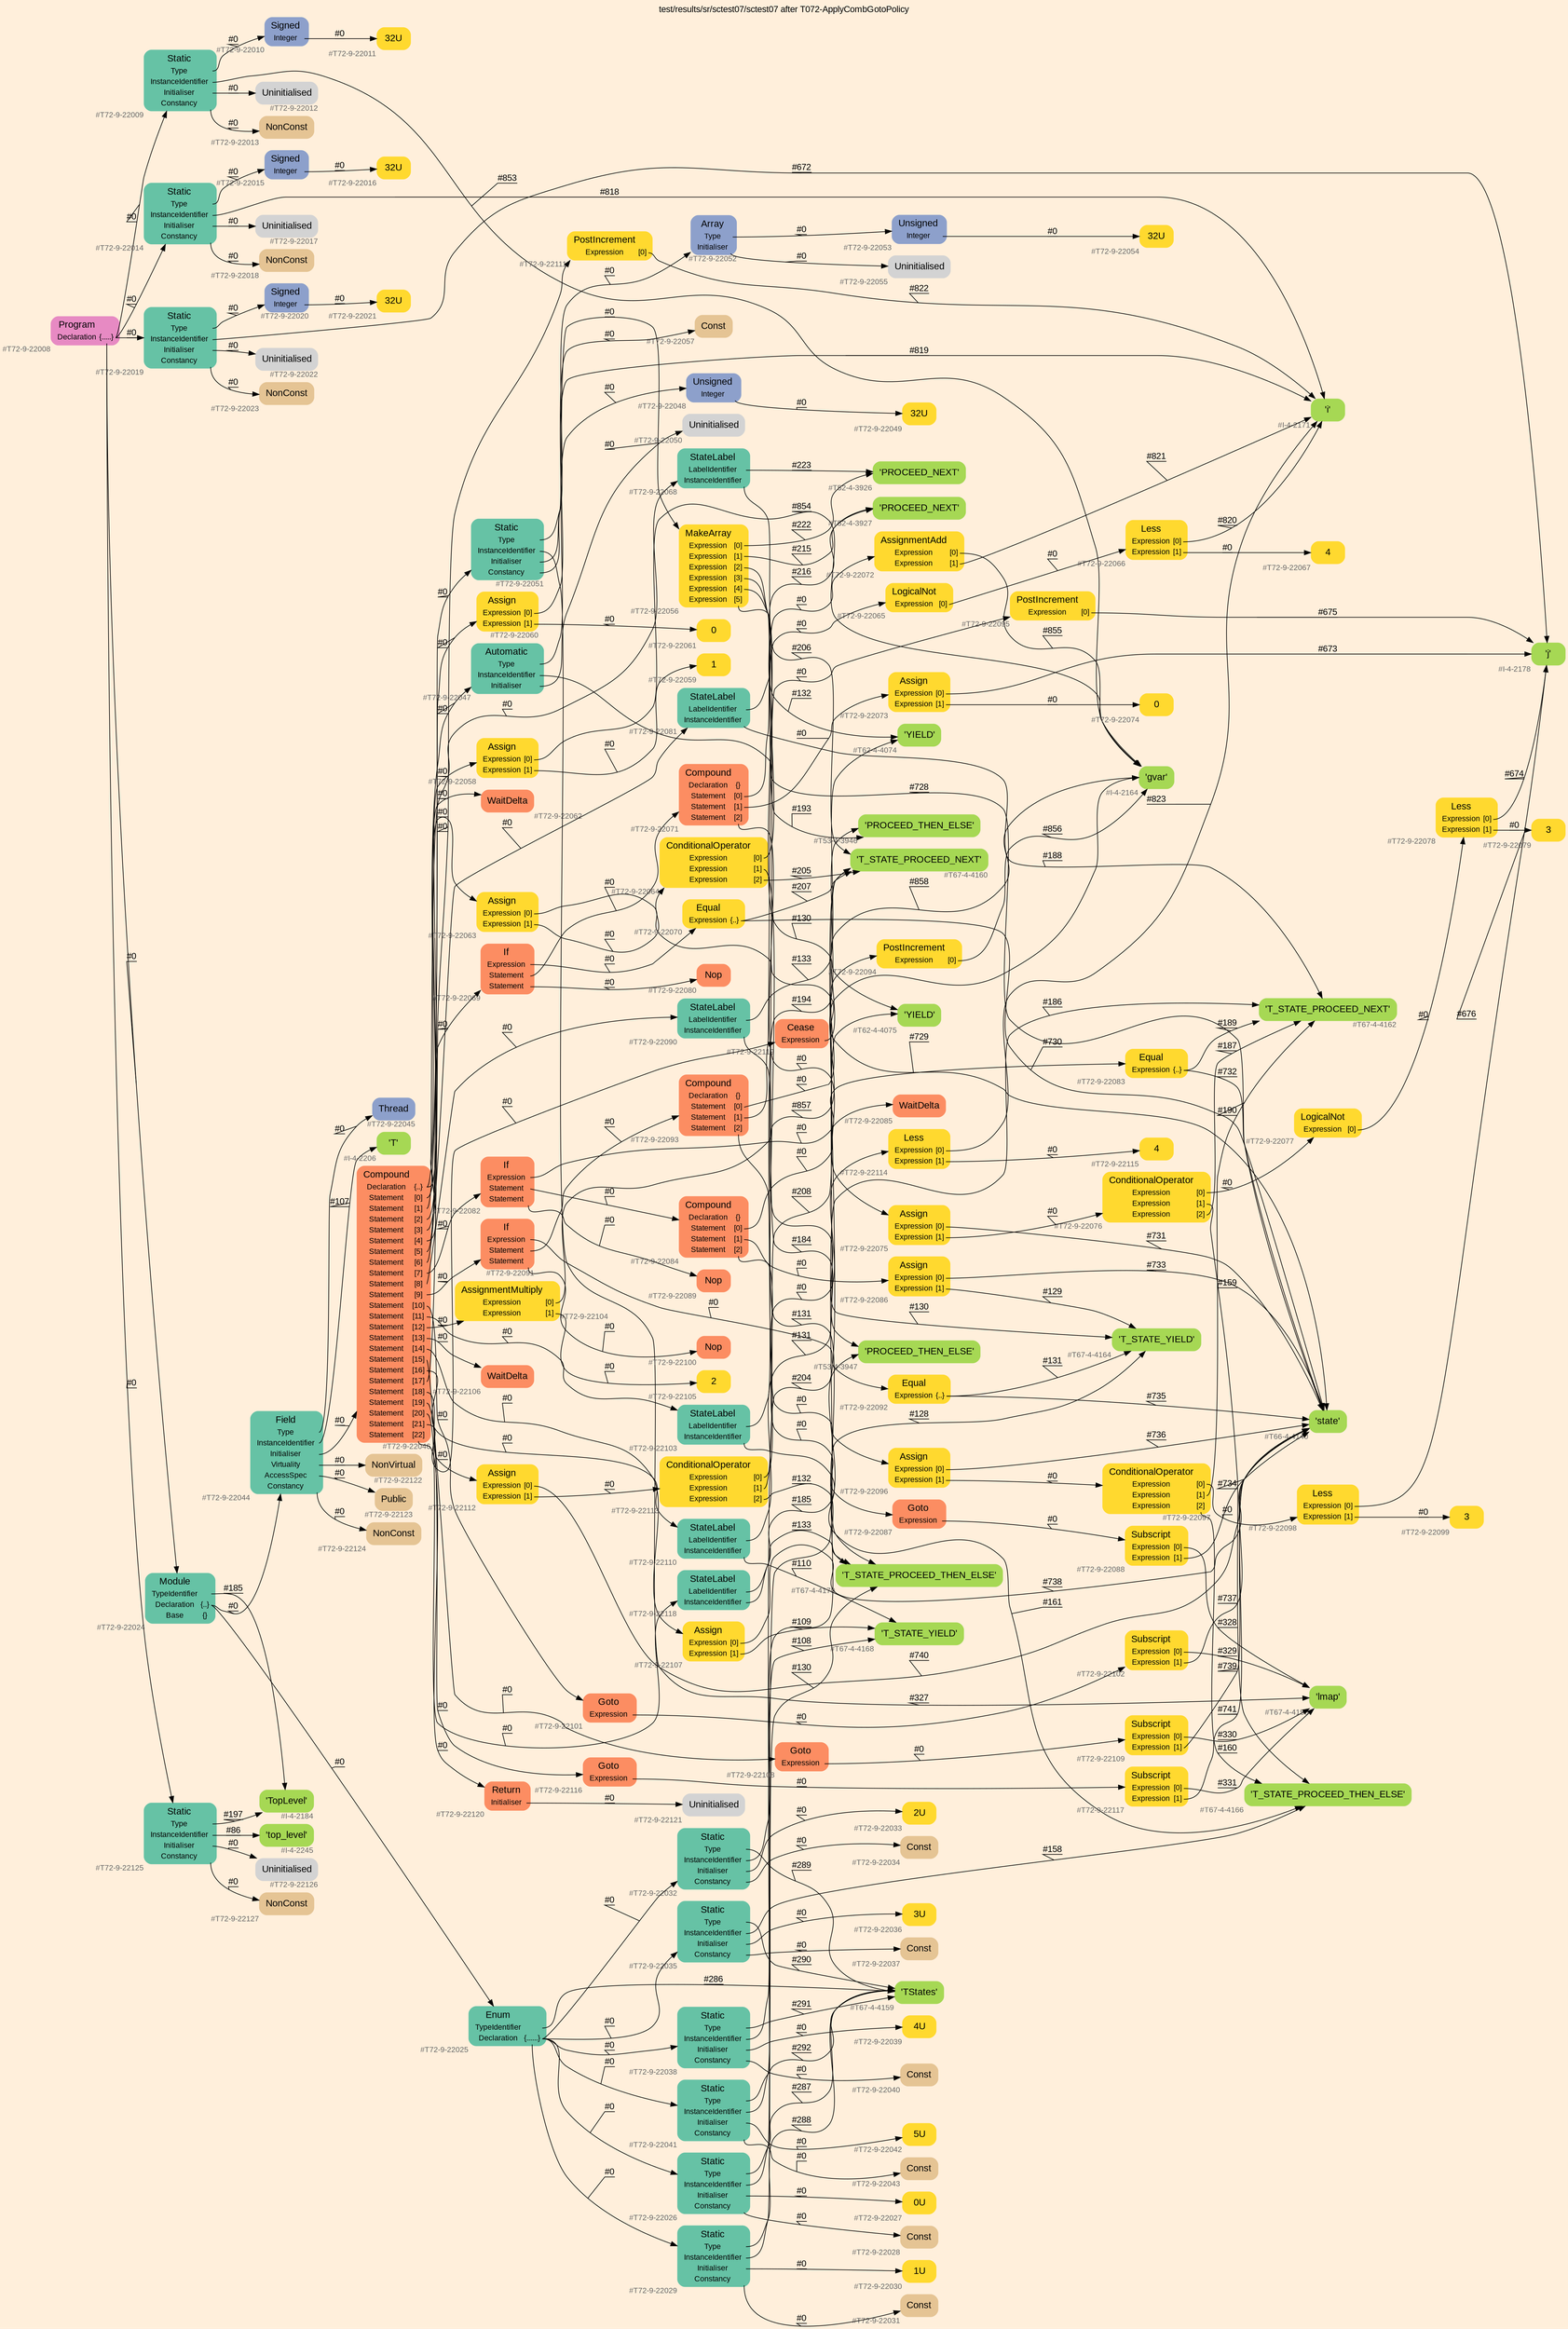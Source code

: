 digraph "test/results/sr/sctest07/sctest07 after T072-ApplyCombGotoPolicy" {
label = "test/results/sr/sctest07/sctest07 after T072-ApplyCombGotoPolicy"
labelloc = t
graph [
    rankdir = "LR"
    ranksep = 0.3
    bgcolor = antiquewhite1
    color = black
    fontcolor = black
    fontname = "Arial"
];
node [
    fontname = "Arial"
];
edge [
    fontname = "Arial"
];

// -------------------- node figure --------------------
// -------- block #T72-9-22008 ----------
"#T72-9-22008" [
    fillcolor = "/set28/4"
    xlabel = "#T72-9-22008"
    fontsize = "12"
    fontcolor = grey40
    shape = "plaintext"
    label = <<TABLE BORDER="0" CELLBORDER="0" CELLSPACING="0">
     <TR><TD><FONT COLOR="black" POINT-SIZE="15">Program</FONT></TD></TR>
     <TR><TD><FONT COLOR="black" POINT-SIZE="12">Declaration</FONT></TD><TD PORT="port0"><FONT COLOR="black" POINT-SIZE="12">{.....}</FONT></TD></TR>
    </TABLE>>
    style = "rounded,filled"
];

// -------- block #T72-9-22009 ----------
"#T72-9-22009" [
    fillcolor = "/set28/1"
    xlabel = "#T72-9-22009"
    fontsize = "12"
    fontcolor = grey40
    shape = "plaintext"
    label = <<TABLE BORDER="0" CELLBORDER="0" CELLSPACING="0">
     <TR><TD><FONT COLOR="black" POINT-SIZE="15">Static</FONT></TD></TR>
     <TR><TD><FONT COLOR="black" POINT-SIZE="12">Type</FONT></TD><TD PORT="port0"></TD></TR>
     <TR><TD><FONT COLOR="black" POINT-SIZE="12">InstanceIdentifier</FONT></TD><TD PORT="port1"></TD></TR>
     <TR><TD><FONT COLOR="black" POINT-SIZE="12">Initialiser</FONT></TD><TD PORT="port2"></TD></TR>
     <TR><TD><FONT COLOR="black" POINT-SIZE="12">Constancy</FONT></TD><TD PORT="port3"></TD></TR>
    </TABLE>>
    style = "rounded,filled"
];

// -------- block #T72-9-22010 ----------
"#T72-9-22010" [
    fillcolor = "/set28/3"
    xlabel = "#T72-9-22010"
    fontsize = "12"
    fontcolor = grey40
    shape = "plaintext"
    label = <<TABLE BORDER="0" CELLBORDER="0" CELLSPACING="0">
     <TR><TD><FONT COLOR="black" POINT-SIZE="15">Signed</FONT></TD></TR>
     <TR><TD><FONT COLOR="black" POINT-SIZE="12">Integer</FONT></TD><TD PORT="port0"></TD></TR>
    </TABLE>>
    style = "rounded,filled"
];

// -------- block #T72-9-22011 ----------
"#T72-9-22011" [
    fillcolor = "/set28/6"
    xlabel = "#T72-9-22011"
    fontsize = "12"
    fontcolor = grey40
    shape = "plaintext"
    label = <<TABLE BORDER="0" CELLBORDER="0" CELLSPACING="0">
     <TR><TD><FONT COLOR="black" POINT-SIZE="15">32U</FONT></TD></TR>
    </TABLE>>
    style = "rounded,filled"
];

// -------- block #I-4-2164 ----------
"#I-4-2164" [
    fillcolor = "/set28/5"
    xlabel = "#I-4-2164"
    fontsize = "12"
    fontcolor = grey40
    shape = "plaintext"
    label = <<TABLE BORDER="0" CELLBORDER="0" CELLSPACING="0">
     <TR><TD><FONT COLOR="black" POINT-SIZE="15">'gvar'</FONT></TD></TR>
    </TABLE>>
    style = "rounded,filled"
];

// -------- block #T72-9-22012 ----------
"#T72-9-22012" [
    xlabel = "#T72-9-22012"
    fontsize = "12"
    fontcolor = grey40
    shape = "plaintext"
    label = <<TABLE BORDER="0" CELLBORDER="0" CELLSPACING="0">
     <TR><TD><FONT COLOR="black" POINT-SIZE="15">Uninitialised</FONT></TD></TR>
    </TABLE>>
    style = "rounded,filled"
];

// -------- block #T72-9-22013 ----------
"#T72-9-22013" [
    fillcolor = "/set28/7"
    xlabel = "#T72-9-22013"
    fontsize = "12"
    fontcolor = grey40
    shape = "plaintext"
    label = <<TABLE BORDER="0" CELLBORDER="0" CELLSPACING="0">
     <TR><TD><FONT COLOR="black" POINT-SIZE="15">NonConst</FONT></TD></TR>
    </TABLE>>
    style = "rounded,filled"
];

// -------- block #T72-9-22014 ----------
"#T72-9-22014" [
    fillcolor = "/set28/1"
    xlabel = "#T72-9-22014"
    fontsize = "12"
    fontcolor = grey40
    shape = "plaintext"
    label = <<TABLE BORDER="0" CELLBORDER="0" CELLSPACING="0">
     <TR><TD><FONT COLOR="black" POINT-SIZE="15">Static</FONT></TD></TR>
     <TR><TD><FONT COLOR="black" POINT-SIZE="12">Type</FONT></TD><TD PORT="port0"></TD></TR>
     <TR><TD><FONT COLOR="black" POINT-SIZE="12">InstanceIdentifier</FONT></TD><TD PORT="port1"></TD></TR>
     <TR><TD><FONT COLOR="black" POINT-SIZE="12">Initialiser</FONT></TD><TD PORT="port2"></TD></TR>
     <TR><TD><FONT COLOR="black" POINT-SIZE="12">Constancy</FONT></TD><TD PORT="port3"></TD></TR>
    </TABLE>>
    style = "rounded,filled"
];

// -------- block #T72-9-22015 ----------
"#T72-9-22015" [
    fillcolor = "/set28/3"
    xlabel = "#T72-9-22015"
    fontsize = "12"
    fontcolor = grey40
    shape = "plaintext"
    label = <<TABLE BORDER="0" CELLBORDER="0" CELLSPACING="0">
     <TR><TD><FONT COLOR="black" POINT-SIZE="15">Signed</FONT></TD></TR>
     <TR><TD><FONT COLOR="black" POINT-SIZE="12">Integer</FONT></TD><TD PORT="port0"></TD></TR>
    </TABLE>>
    style = "rounded,filled"
];

// -------- block #T72-9-22016 ----------
"#T72-9-22016" [
    fillcolor = "/set28/6"
    xlabel = "#T72-9-22016"
    fontsize = "12"
    fontcolor = grey40
    shape = "plaintext"
    label = <<TABLE BORDER="0" CELLBORDER="0" CELLSPACING="0">
     <TR><TD><FONT COLOR="black" POINT-SIZE="15">32U</FONT></TD></TR>
    </TABLE>>
    style = "rounded,filled"
];

// -------- block #I-4-2171 ----------
"#I-4-2171" [
    fillcolor = "/set28/5"
    xlabel = "#I-4-2171"
    fontsize = "12"
    fontcolor = grey40
    shape = "plaintext"
    label = <<TABLE BORDER="0" CELLBORDER="0" CELLSPACING="0">
     <TR><TD><FONT COLOR="black" POINT-SIZE="15">'i'</FONT></TD></TR>
    </TABLE>>
    style = "rounded,filled"
];

// -------- block #T72-9-22017 ----------
"#T72-9-22017" [
    xlabel = "#T72-9-22017"
    fontsize = "12"
    fontcolor = grey40
    shape = "plaintext"
    label = <<TABLE BORDER="0" CELLBORDER="0" CELLSPACING="0">
     <TR><TD><FONT COLOR="black" POINT-SIZE="15">Uninitialised</FONT></TD></TR>
    </TABLE>>
    style = "rounded,filled"
];

// -------- block #T72-9-22018 ----------
"#T72-9-22018" [
    fillcolor = "/set28/7"
    xlabel = "#T72-9-22018"
    fontsize = "12"
    fontcolor = grey40
    shape = "plaintext"
    label = <<TABLE BORDER="0" CELLBORDER="0" CELLSPACING="0">
     <TR><TD><FONT COLOR="black" POINT-SIZE="15">NonConst</FONT></TD></TR>
    </TABLE>>
    style = "rounded,filled"
];

// -------- block #T72-9-22019 ----------
"#T72-9-22019" [
    fillcolor = "/set28/1"
    xlabel = "#T72-9-22019"
    fontsize = "12"
    fontcolor = grey40
    shape = "plaintext"
    label = <<TABLE BORDER="0" CELLBORDER="0" CELLSPACING="0">
     <TR><TD><FONT COLOR="black" POINT-SIZE="15">Static</FONT></TD></TR>
     <TR><TD><FONT COLOR="black" POINT-SIZE="12">Type</FONT></TD><TD PORT="port0"></TD></TR>
     <TR><TD><FONT COLOR="black" POINT-SIZE="12">InstanceIdentifier</FONT></TD><TD PORT="port1"></TD></TR>
     <TR><TD><FONT COLOR="black" POINT-SIZE="12">Initialiser</FONT></TD><TD PORT="port2"></TD></TR>
     <TR><TD><FONT COLOR="black" POINT-SIZE="12">Constancy</FONT></TD><TD PORT="port3"></TD></TR>
    </TABLE>>
    style = "rounded,filled"
];

// -------- block #T72-9-22020 ----------
"#T72-9-22020" [
    fillcolor = "/set28/3"
    xlabel = "#T72-9-22020"
    fontsize = "12"
    fontcolor = grey40
    shape = "plaintext"
    label = <<TABLE BORDER="0" CELLBORDER="0" CELLSPACING="0">
     <TR><TD><FONT COLOR="black" POINT-SIZE="15">Signed</FONT></TD></TR>
     <TR><TD><FONT COLOR="black" POINT-SIZE="12">Integer</FONT></TD><TD PORT="port0"></TD></TR>
    </TABLE>>
    style = "rounded,filled"
];

// -------- block #T72-9-22021 ----------
"#T72-9-22021" [
    fillcolor = "/set28/6"
    xlabel = "#T72-9-22021"
    fontsize = "12"
    fontcolor = grey40
    shape = "plaintext"
    label = <<TABLE BORDER="0" CELLBORDER="0" CELLSPACING="0">
     <TR><TD><FONT COLOR="black" POINT-SIZE="15">32U</FONT></TD></TR>
    </TABLE>>
    style = "rounded,filled"
];

// -------- block #I-4-2178 ----------
"#I-4-2178" [
    fillcolor = "/set28/5"
    xlabel = "#I-4-2178"
    fontsize = "12"
    fontcolor = grey40
    shape = "plaintext"
    label = <<TABLE BORDER="0" CELLBORDER="0" CELLSPACING="0">
     <TR><TD><FONT COLOR="black" POINT-SIZE="15">'j'</FONT></TD></TR>
    </TABLE>>
    style = "rounded,filled"
];

// -------- block #T72-9-22022 ----------
"#T72-9-22022" [
    xlabel = "#T72-9-22022"
    fontsize = "12"
    fontcolor = grey40
    shape = "plaintext"
    label = <<TABLE BORDER="0" CELLBORDER="0" CELLSPACING="0">
     <TR><TD><FONT COLOR="black" POINT-SIZE="15">Uninitialised</FONT></TD></TR>
    </TABLE>>
    style = "rounded,filled"
];

// -------- block #T72-9-22023 ----------
"#T72-9-22023" [
    fillcolor = "/set28/7"
    xlabel = "#T72-9-22023"
    fontsize = "12"
    fontcolor = grey40
    shape = "plaintext"
    label = <<TABLE BORDER="0" CELLBORDER="0" CELLSPACING="0">
     <TR><TD><FONT COLOR="black" POINT-SIZE="15">NonConst</FONT></TD></TR>
    </TABLE>>
    style = "rounded,filled"
];

// -------- block #T72-9-22024 ----------
"#T72-9-22024" [
    fillcolor = "/set28/1"
    xlabel = "#T72-9-22024"
    fontsize = "12"
    fontcolor = grey40
    shape = "plaintext"
    label = <<TABLE BORDER="0" CELLBORDER="0" CELLSPACING="0">
     <TR><TD><FONT COLOR="black" POINT-SIZE="15">Module</FONT></TD></TR>
     <TR><TD><FONT COLOR="black" POINT-SIZE="12">TypeIdentifier</FONT></TD><TD PORT="port0"></TD></TR>
     <TR><TD><FONT COLOR="black" POINT-SIZE="12">Declaration</FONT></TD><TD PORT="port1"><FONT COLOR="black" POINT-SIZE="12">{..}</FONT></TD></TR>
     <TR><TD><FONT COLOR="black" POINT-SIZE="12">Base</FONT></TD><TD PORT="port2"><FONT COLOR="black" POINT-SIZE="12">{}</FONT></TD></TR>
    </TABLE>>
    style = "rounded,filled"
];

// -------- block #I-4-2184 ----------
"#I-4-2184" [
    fillcolor = "/set28/5"
    xlabel = "#I-4-2184"
    fontsize = "12"
    fontcolor = grey40
    shape = "plaintext"
    label = <<TABLE BORDER="0" CELLBORDER="0" CELLSPACING="0">
     <TR><TD><FONT COLOR="black" POINT-SIZE="15">'TopLevel'</FONT></TD></TR>
    </TABLE>>
    style = "rounded,filled"
];

// -------- block #T72-9-22025 ----------
"#T72-9-22025" [
    fillcolor = "/set28/1"
    xlabel = "#T72-9-22025"
    fontsize = "12"
    fontcolor = grey40
    shape = "plaintext"
    label = <<TABLE BORDER="0" CELLBORDER="0" CELLSPACING="0">
     <TR><TD><FONT COLOR="black" POINT-SIZE="15">Enum</FONT></TD></TR>
     <TR><TD><FONT COLOR="black" POINT-SIZE="12">TypeIdentifier</FONT></TD><TD PORT="port0"></TD></TR>
     <TR><TD><FONT COLOR="black" POINT-SIZE="12">Declaration</FONT></TD><TD PORT="port1"><FONT COLOR="black" POINT-SIZE="12">{......}</FONT></TD></TR>
    </TABLE>>
    style = "rounded,filled"
];

// -------- block #T67-4-4159 ----------
"#T67-4-4159" [
    fillcolor = "/set28/5"
    xlabel = "#T67-4-4159"
    fontsize = "12"
    fontcolor = grey40
    shape = "plaintext"
    label = <<TABLE BORDER="0" CELLBORDER="0" CELLSPACING="0">
     <TR><TD><FONT COLOR="black" POINT-SIZE="15">'TStates'</FONT></TD></TR>
    </TABLE>>
    style = "rounded,filled"
];

// -------- block #T72-9-22026 ----------
"#T72-9-22026" [
    fillcolor = "/set28/1"
    xlabel = "#T72-9-22026"
    fontsize = "12"
    fontcolor = grey40
    shape = "plaintext"
    label = <<TABLE BORDER="0" CELLBORDER="0" CELLSPACING="0">
     <TR><TD><FONT COLOR="black" POINT-SIZE="15">Static</FONT></TD></TR>
     <TR><TD><FONT COLOR="black" POINT-SIZE="12">Type</FONT></TD><TD PORT="port0"></TD></TR>
     <TR><TD><FONT COLOR="black" POINT-SIZE="12">InstanceIdentifier</FONT></TD><TD PORT="port1"></TD></TR>
     <TR><TD><FONT COLOR="black" POINT-SIZE="12">Initialiser</FONT></TD><TD PORT="port2"></TD></TR>
     <TR><TD><FONT COLOR="black" POINT-SIZE="12">Constancy</FONT></TD><TD PORT="port3"></TD></TR>
    </TABLE>>
    style = "rounded,filled"
];

// -------- block #T67-4-4160 ----------
"#T67-4-4160" [
    fillcolor = "/set28/5"
    xlabel = "#T67-4-4160"
    fontsize = "12"
    fontcolor = grey40
    shape = "plaintext"
    label = <<TABLE BORDER="0" CELLBORDER="0" CELLSPACING="0">
     <TR><TD><FONT COLOR="black" POINT-SIZE="15">'T_STATE_PROCEED_NEXT'</FONT></TD></TR>
    </TABLE>>
    style = "rounded,filled"
];

// -------- block #T72-9-22027 ----------
"#T72-9-22027" [
    fillcolor = "/set28/6"
    xlabel = "#T72-9-22027"
    fontsize = "12"
    fontcolor = grey40
    shape = "plaintext"
    label = <<TABLE BORDER="0" CELLBORDER="0" CELLSPACING="0">
     <TR><TD><FONT COLOR="black" POINT-SIZE="15">0U</FONT></TD></TR>
    </TABLE>>
    style = "rounded,filled"
];

// -------- block #T72-9-22028 ----------
"#T72-9-22028" [
    fillcolor = "/set28/7"
    xlabel = "#T72-9-22028"
    fontsize = "12"
    fontcolor = grey40
    shape = "plaintext"
    label = <<TABLE BORDER="0" CELLBORDER="0" CELLSPACING="0">
     <TR><TD><FONT COLOR="black" POINT-SIZE="15">Const</FONT></TD></TR>
    </TABLE>>
    style = "rounded,filled"
];

// -------- block #T72-9-22029 ----------
"#T72-9-22029" [
    fillcolor = "/set28/1"
    xlabel = "#T72-9-22029"
    fontsize = "12"
    fontcolor = grey40
    shape = "plaintext"
    label = <<TABLE BORDER="0" CELLBORDER="0" CELLSPACING="0">
     <TR><TD><FONT COLOR="black" POINT-SIZE="15">Static</FONT></TD></TR>
     <TR><TD><FONT COLOR="black" POINT-SIZE="12">Type</FONT></TD><TD PORT="port0"></TD></TR>
     <TR><TD><FONT COLOR="black" POINT-SIZE="12">InstanceIdentifier</FONT></TD><TD PORT="port1"></TD></TR>
     <TR><TD><FONT COLOR="black" POINT-SIZE="12">Initialiser</FONT></TD><TD PORT="port2"></TD></TR>
     <TR><TD><FONT COLOR="black" POINT-SIZE="12">Constancy</FONT></TD><TD PORT="port3"></TD></TR>
    </TABLE>>
    style = "rounded,filled"
];

// -------- block #T67-4-4162 ----------
"#T67-4-4162" [
    fillcolor = "/set28/5"
    xlabel = "#T67-4-4162"
    fontsize = "12"
    fontcolor = grey40
    shape = "plaintext"
    label = <<TABLE BORDER="0" CELLBORDER="0" CELLSPACING="0">
     <TR><TD><FONT COLOR="black" POINT-SIZE="15">'T_STATE_PROCEED_NEXT'</FONT></TD></TR>
    </TABLE>>
    style = "rounded,filled"
];

// -------- block #T72-9-22030 ----------
"#T72-9-22030" [
    fillcolor = "/set28/6"
    xlabel = "#T72-9-22030"
    fontsize = "12"
    fontcolor = grey40
    shape = "plaintext"
    label = <<TABLE BORDER="0" CELLBORDER="0" CELLSPACING="0">
     <TR><TD><FONT COLOR="black" POINT-SIZE="15">1U</FONT></TD></TR>
    </TABLE>>
    style = "rounded,filled"
];

// -------- block #T72-9-22031 ----------
"#T72-9-22031" [
    fillcolor = "/set28/7"
    xlabel = "#T72-9-22031"
    fontsize = "12"
    fontcolor = grey40
    shape = "plaintext"
    label = <<TABLE BORDER="0" CELLBORDER="0" CELLSPACING="0">
     <TR><TD><FONT COLOR="black" POINT-SIZE="15">Const</FONT></TD></TR>
    </TABLE>>
    style = "rounded,filled"
];

// -------- block #T72-9-22032 ----------
"#T72-9-22032" [
    fillcolor = "/set28/1"
    xlabel = "#T72-9-22032"
    fontsize = "12"
    fontcolor = grey40
    shape = "plaintext"
    label = <<TABLE BORDER="0" CELLBORDER="0" CELLSPACING="0">
     <TR><TD><FONT COLOR="black" POINT-SIZE="15">Static</FONT></TD></TR>
     <TR><TD><FONT COLOR="black" POINT-SIZE="12">Type</FONT></TD><TD PORT="port0"></TD></TR>
     <TR><TD><FONT COLOR="black" POINT-SIZE="12">InstanceIdentifier</FONT></TD><TD PORT="port1"></TD></TR>
     <TR><TD><FONT COLOR="black" POINT-SIZE="12">Initialiser</FONT></TD><TD PORT="port2"></TD></TR>
     <TR><TD><FONT COLOR="black" POINT-SIZE="12">Constancy</FONT></TD><TD PORT="port3"></TD></TR>
    </TABLE>>
    style = "rounded,filled"
];

// -------- block #T67-4-4164 ----------
"#T67-4-4164" [
    fillcolor = "/set28/5"
    xlabel = "#T67-4-4164"
    fontsize = "12"
    fontcolor = grey40
    shape = "plaintext"
    label = <<TABLE BORDER="0" CELLBORDER="0" CELLSPACING="0">
     <TR><TD><FONT COLOR="black" POINT-SIZE="15">'T_STATE_YIELD'</FONT></TD></TR>
    </TABLE>>
    style = "rounded,filled"
];

// -------- block #T72-9-22033 ----------
"#T72-9-22033" [
    fillcolor = "/set28/6"
    xlabel = "#T72-9-22033"
    fontsize = "12"
    fontcolor = grey40
    shape = "plaintext"
    label = <<TABLE BORDER="0" CELLBORDER="0" CELLSPACING="0">
     <TR><TD><FONT COLOR="black" POINT-SIZE="15">2U</FONT></TD></TR>
    </TABLE>>
    style = "rounded,filled"
];

// -------- block #T72-9-22034 ----------
"#T72-9-22034" [
    fillcolor = "/set28/7"
    xlabel = "#T72-9-22034"
    fontsize = "12"
    fontcolor = grey40
    shape = "plaintext"
    label = <<TABLE BORDER="0" CELLBORDER="0" CELLSPACING="0">
     <TR><TD><FONT COLOR="black" POINT-SIZE="15">Const</FONT></TD></TR>
    </TABLE>>
    style = "rounded,filled"
];

// -------- block #T72-9-22035 ----------
"#T72-9-22035" [
    fillcolor = "/set28/1"
    xlabel = "#T72-9-22035"
    fontsize = "12"
    fontcolor = grey40
    shape = "plaintext"
    label = <<TABLE BORDER="0" CELLBORDER="0" CELLSPACING="0">
     <TR><TD><FONT COLOR="black" POINT-SIZE="15">Static</FONT></TD></TR>
     <TR><TD><FONT COLOR="black" POINT-SIZE="12">Type</FONT></TD><TD PORT="port0"></TD></TR>
     <TR><TD><FONT COLOR="black" POINT-SIZE="12">InstanceIdentifier</FONT></TD><TD PORT="port1"></TD></TR>
     <TR><TD><FONT COLOR="black" POINT-SIZE="12">Initialiser</FONT></TD><TD PORT="port2"></TD></TR>
     <TR><TD><FONT COLOR="black" POINT-SIZE="12">Constancy</FONT></TD><TD PORT="port3"></TD></TR>
    </TABLE>>
    style = "rounded,filled"
];

// -------- block #T67-4-4166 ----------
"#T67-4-4166" [
    fillcolor = "/set28/5"
    xlabel = "#T67-4-4166"
    fontsize = "12"
    fontcolor = grey40
    shape = "plaintext"
    label = <<TABLE BORDER="0" CELLBORDER="0" CELLSPACING="0">
     <TR><TD><FONT COLOR="black" POINT-SIZE="15">'T_STATE_PROCEED_THEN_ELSE'</FONT></TD></TR>
    </TABLE>>
    style = "rounded,filled"
];

// -------- block #T72-9-22036 ----------
"#T72-9-22036" [
    fillcolor = "/set28/6"
    xlabel = "#T72-9-22036"
    fontsize = "12"
    fontcolor = grey40
    shape = "plaintext"
    label = <<TABLE BORDER="0" CELLBORDER="0" CELLSPACING="0">
     <TR><TD><FONT COLOR="black" POINT-SIZE="15">3U</FONT></TD></TR>
    </TABLE>>
    style = "rounded,filled"
];

// -------- block #T72-9-22037 ----------
"#T72-9-22037" [
    fillcolor = "/set28/7"
    xlabel = "#T72-9-22037"
    fontsize = "12"
    fontcolor = grey40
    shape = "plaintext"
    label = <<TABLE BORDER="0" CELLBORDER="0" CELLSPACING="0">
     <TR><TD><FONT COLOR="black" POINT-SIZE="15">Const</FONT></TD></TR>
    </TABLE>>
    style = "rounded,filled"
];

// -------- block #T72-9-22038 ----------
"#T72-9-22038" [
    fillcolor = "/set28/1"
    xlabel = "#T72-9-22038"
    fontsize = "12"
    fontcolor = grey40
    shape = "plaintext"
    label = <<TABLE BORDER="0" CELLBORDER="0" CELLSPACING="0">
     <TR><TD><FONT COLOR="black" POINT-SIZE="15">Static</FONT></TD></TR>
     <TR><TD><FONT COLOR="black" POINT-SIZE="12">Type</FONT></TD><TD PORT="port0"></TD></TR>
     <TR><TD><FONT COLOR="black" POINT-SIZE="12">InstanceIdentifier</FONT></TD><TD PORT="port1"></TD></TR>
     <TR><TD><FONT COLOR="black" POINT-SIZE="12">Initialiser</FONT></TD><TD PORT="port2"></TD></TR>
     <TR><TD><FONT COLOR="black" POINT-SIZE="12">Constancy</FONT></TD><TD PORT="port3"></TD></TR>
    </TABLE>>
    style = "rounded,filled"
];

// -------- block #T67-4-4168 ----------
"#T67-4-4168" [
    fillcolor = "/set28/5"
    xlabel = "#T67-4-4168"
    fontsize = "12"
    fontcolor = grey40
    shape = "plaintext"
    label = <<TABLE BORDER="0" CELLBORDER="0" CELLSPACING="0">
     <TR><TD><FONT COLOR="black" POINT-SIZE="15">'T_STATE_YIELD'</FONT></TD></TR>
    </TABLE>>
    style = "rounded,filled"
];

// -------- block #T72-9-22039 ----------
"#T72-9-22039" [
    fillcolor = "/set28/6"
    xlabel = "#T72-9-22039"
    fontsize = "12"
    fontcolor = grey40
    shape = "plaintext"
    label = <<TABLE BORDER="0" CELLBORDER="0" CELLSPACING="0">
     <TR><TD><FONT COLOR="black" POINT-SIZE="15">4U</FONT></TD></TR>
    </TABLE>>
    style = "rounded,filled"
];

// -------- block #T72-9-22040 ----------
"#T72-9-22040" [
    fillcolor = "/set28/7"
    xlabel = "#T72-9-22040"
    fontsize = "12"
    fontcolor = grey40
    shape = "plaintext"
    label = <<TABLE BORDER="0" CELLBORDER="0" CELLSPACING="0">
     <TR><TD><FONT COLOR="black" POINT-SIZE="15">Const</FONT></TD></TR>
    </TABLE>>
    style = "rounded,filled"
];

// -------- block #T72-9-22041 ----------
"#T72-9-22041" [
    fillcolor = "/set28/1"
    xlabel = "#T72-9-22041"
    fontsize = "12"
    fontcolor = grey40
    shape = "plaintext"
    label = <<TABLE BORDER="0" CELLBORDER="0" CELLSPACING="0">
     <TR><TD><FONT COLOR="black" POINT-SIZE="15">Static</FONT></TD></TR>
     <TR><TD><FONT COLOR="black" POINT-SIZE="12">Type</FONT></TD><TD PORT="port0"></TD></TR>
     <TR><TD><FONT COLOR="black" POINT-SIZE="12">InstanceIdentifier</FONT></TD><TD PORT="port1"></TD></TR>
     <TR><TD><FONT COLOR="black" POINT-SIZE="12">Initialiser</FONT></TD><TD PORT="port2"></TD></TR>
     <TR><TD><FONT COLOR="black" POINT-SIZE="12">Constancy</FONT></TD><TD PORT="port3"></TD></TR>
    </TABLE>>
    style = "rounded,filled"
];

// -------- block #T67-4-4170 ----------
"#T67-4-4170" [
    fillcolor = "/set28/5"
    xlabel = "#T67-4-4170"
    fontsize = "12"
    fontcolor = grey40
    shape = "plaintext"
    label = <<TABLE BORDER="0" CELLBORDER="0" CELLSPACING="0">
     <TR><TD><FONT COLOR="black" POINT-SIZE="15">'T_STATE_PROCEED_THEN_ELSE'</FONT></TD></TR>
    </TABLE>>
    style = "rounded,filled"
];

// -------- block #T72-9-22042 ----------
"#T72-9-22042" [
    fillcolor = "/set28/6"
    xlabel = "#T72-9-22042"
    fontsize = "12"
    fontcolor = grey40
    shape = "plaintext"
    label = <<TABLE BORDER="0" CELLBORDER="0" CELLSPACING="0">
     <TR><TD><FONT COLOR="black" POINT-SIZE="15">5U</FONT></TD></TR>
    </TABLE>>
    style = "rounded,filled"
];

// -------- block #T72-9-22043 ----------
"#T72-9-22043" [
    fillcolor = "/set28/7"
    xlabel = "#T72-9-22043"
    fontsize = "12"
    fontcolor = grey40
    shape = "plaintext"
    label = <<TABLE BORDER="0" CELLBORDER="0" CELLSPACING="0">
     <TR><TD><FONT COLOR="black" POINT-SIZE="15">Const</FONT></TD></TR>
    </TABLE>>
    style = "rounded,filled"
];

// -------- block #T72-9-22044 ----------
"#T72-9-22044" [
    fillcolor = "/set28/1"
    xlabel = "#T72-9-22044"
    fontsize = "12"
    fontcolor = grey40
    shape = "plaintext"
    label = <<TABLE BORDER="0" CELLBORDER="0" CELLSPACING="0">
     <TR><TD><FONT COLOR="black" POINT-SIZE="15">Field</FONT></TD></TR>
     <TR><TD><FONT COLOR="black" POINT-SIZE="12">Type</FONT></TD><TD PORT="port0"></TD></TR>
     <TR><TD><FONT COLOR="black" POINT-SIZE="12">InstanceIdentifier</FONT></TD><TD PORT="port1"></TD></TR>
     <TR><TD><FONT COLOR="black" POINT-SIZE="12">Initialiser</FONT></TD><TD PORT="port2"></TD></TR>
     <TR><TD><FONT COLOR="black" POINT-SIZE="12">Virtuality</FONT></TD><TD PORT="port3"></TD></TR>
     <TR><TD><FONT COLOR="black" POINT-SIZE="12">AccessSpec</FONT></TD><TD PORT="port4"></TD></TR>
     <TR><TD><FONT COLOR="black" POINT-SIZE="12">Constancy</FONT></TD><TD PORT="port5"></TD></TR>
    </TABLE>>
    style = "rounded,filled"
];

// -------- block #T72-9-22045 ----------
"#T72-9-22045" [
    fillcolor = "/set28/3"
    xlabel = "#T72-9-22045"
    fontsize = "12"
    fontcolor = grey40
    shape = "plaintext"
    label = <<TABLE BORDER="0" CELLBORDER="0" CELLSPACING="0">
     <TR><TD><FONT COLOR="black" POINT-SIZE="15">Thread</FONT></TD></TR>
    </TABLE>>
    style = "rounded,filled"
];

// -------- block #I-4-2206 ----------
"#I-4-2206" [
    fillcolor = "/set28/5"
    xlabel = "#I-4-2206"
    fontsize = "12"
    fontcolor = grey40
    shape = "plaintext"
    label = <<TABLE BORDER="0" CELLBORDER="0" CELLSPACING="0">
     <TR><TD><FONT COLOR="black" POINT-SIZE="15">'T'</FONT></TD></TR>
    </TABLE>>
    style = "rounded,filled"
];

// -------- block #T72-9-22046 ----------
"#T72-9-22046" [
    fillcolor = "/set28/2"
    xlabel = "#T72-9-22046"
    fontsize = "12"
    fontcolor = grey40
    shape = "plaintext"
    label = <<TABLE BORDER="0" CELLBORDER="0" CELLSPACING="0">
     <TR><TD><FONT COLOR="black" POINT-SIZE="15">Compound</FONT></TD></TR>
     <TR><TD><FONT COLOR="black" POINT-SIZE="12">Declaration</FONT></TD><TD PORT="port0"><FONT COLOR="black" POINT-SIZE="12">{..}</FONT></TD></TR>
     <TR><TD><FONT COLOR="black" POINT-SIZE="12">Statement</FONT></TD><TD PORT="port1"><FONT COLOR="black" POINT-SIZE="12">[0]</FONT></TD></TR>
     <TR><TD><FONT COLOR="black" POINT-SIZE="12">Statement</FONT></TD><TD PORT="port2"><FONT COLOR="black" POINT-SIZE="12">[1]</FONT></TD></TR>
     <TR><TD><FONT COLOR="black" POINT-SIZE="12">Statement</FONT></TD><TD PORT="port3"><FONT COLOR="black" POINT-SIZE="12">[2]</FONT></TD></TR>
     <TR><TD><FONT COLOR="black" POINT-SIZE="12">Statement</FONT></TD><TD PORT="port4"><FONT COLOR="black" POINT-SIZE="12">[3]</FONT></TD></TR>
     <TR><TD><FONT COLOR="black" POINT-SIZE="12">Statement</FONT></TD><TD PORT="port5"><FONT COLOR="black" POINT-SIZE="12">[4]</FONT></TD></TR>
     <TR><TD><FONT COLOR="black" POINT-SIZE="12">Statement</FONT></TD><TD PORT="port6"><FONT COLOR="black" POINT-SIZE="12">[5]</FONT></TD></TR>
     <TR><TD><FONT COLOR="black" POINT-SIZE="12">Statement</FONT></TD><TD PORT="port7"><FONT COLOR="black" POINT-SIZE="12">[6]</FONT></TD></TR>
     <TR><TD><FONT COLOR="black" POINT-SIZE="12">Statement</FONT></TD><TD PORT="port8"><FONT COLOR="black" POINT-SIZE="12">[7]</FONT></TD></TR>
     <TR><TD><FONT COLOR="black" POINT-SIZE="12">Statement</FONT></TD><TD PORT="port9"><FONT COLOR="black" POINT-SIZE="12">[8]</FONT></TD></TR>
     <TR><TD><FONT COLOR="black" POINT-SIZE="12">Statement</FONT></TD><TD PORT="port10"><FONT COLOR="black" POINT-SIZE="12">[9]</FONT></TD></TR>
     <TR><TD><FONT COLOR="black" POINT-SIZE="12">Statement</FONT></TD><TD PORT="port11"><FONT COLOR="black" POINT-SIZE="12">[10]</FONT></TD></TR>
     <TR><TD><FONT COLOR="black" POINT-SIZE="12">Statement</FONT></TD><TD PORT="port12"><FONT COLOR="black" POINT-SIZE="12">[11]</FONT></TD></TR>
     <TR><TD><FONT COLOR="black" POINT-SIZE="12">Statement</FONT></TD><TD PORT="port13"><FONT COLOR="black" POINT-SIZE="12">[12]</FONT></TD></TR>
     <TR><TD><FONT COLOR="black" POINT-SIZE="12">Statement</FONT></TD><TD PORT="port14"><FONT COLOR="black" POINT-SIZE="12">[13]</FONT></TD></TR>
     <TR><TD><FONT COLOR="black" POINT-SIZE="12">Statement</FONT></TD><TD PORT="port15"><FONT COLOR="black" POINT-SIZE="12">[14]</FONT></TD></TR>
     <TR><TD><FONT COLOR="black" POINT-SIZE="12">Statement</FONT></TD><TD PORT="port16"><FONT COLOR="black" POINT-SIZE="12">[15]</FONT></TD></TR>
     <TR><TD><FONT COLOR="black" POINT-SIZE="12">Statement</FONT></TD><TD PORT="port17"><FONT COLOR="black" POINT-SIZE="12">[16]</FONT></TD></TR>
     <TR><TD><FONT COLOR="black" POINT-SIZE="12">Statement</FONT></TD><TD PORT="port18"><FONT COLOR="black" POINT-SIZE="12">[17]</FONT></TD></TR>
     <TR><TD><FONT COLOR="black" POINT-SIZE="12">Statement</FONT></TD><TD PORT="port19"><FONT COLOR="black" POINT-SIZE="12">[18]</FONT></TD></TR>
     <TR><TD><FONT COLOR="black" POINT-SIZE="12">Statement</FONT></TD><TD PORT="port20"><FONT COLOR="black" POINT-SIZE="12">[19]</FONT></TD></TR>
     <TR><TD><FONT COLOR="black" POINT-SIZE="12">Statement</FONT></TD><TD PORT="port21"><FONT COLOR="black" POINT-SIZE="12">[20]</FONT></TD></TR>
     <TR><TD><FONT COLOR="black" POINT-SIZE="12">Statement</FONT></TD><TD PORT="port22"><FONT COLOR="black" POINT-SIZE="12">[21]</FONT></TD></TR>
     <TR><TD><FONT COLOR="black" POINT-SIZE="12">Statement</FONT></TD><TD PORT="port23"><FONT COLOR="black" POINT-SIZE="12">[22]</FONT></TD></TR>
    </TABLE>>
    style = "rounded,filled"
];

// -------- block #T72-9-22047 ----------
"#T72-9-22047" [
    fillcolor = "/set28/1"
    xlabel = "#T72-9-22047"
    fontsize = "12"
    fontcolor = grey40
    shape = "plaintext"
    label = <<TABLE BORDER="0" CELLBORDER="0" CELLSPACING="0">
     <TR><TD><FONT COLOR="black" POINT-SIZE="15">Automatic</FONT></TD></TR>
     <TR><TD><FONT COLOR="black" POINT-SIZE="12">Type</FONT></TD><TD PORT="port0"></TD></TR>
     <TR><TD><FONT COLOR="black" POINT-SIZE="12">InstanceIdentifier</FONT></TD><TD PORT="port1"></TD></TR>
     <TR><TD><FONT COLOR="black" POINT-SIZE="12">Initialiser</FONT></TD><TD PORT="port2"></TD></TR>
    </TABLE>>
    style = "rounded,filled"
];

// -------- block #T72-9-22048 ----------
"#T72-9-22048" [
    fillcolor = "/set28/3"
    xlabel = "#T72-9-22048"
    fontsize = "12"
    fontcolor = grey40
    shape = "plaintext"
    label = <<TABLE BORDER="0" CELLBORDER="0" CELLSPACING="0">
     <TR><TD><FONT COLOR="black" POINT-SIZE="15">Unsigned</FONT></TD></TR>
     <TR><TD><FONT COLOR="black" POINT-SIZE="12">Integer</FONT></TD><TD PORT="port0"></TD></TR>
    </TABLE>>
    style = "rounded,filled"
];

// -------- block #T72-9-22049 ----------
"#T72-9-22049" [
    fillcolor = "/set28/6"
    xlabel = "#T72-9-22049"
    fontsize = "12"
    fontcolor = grey40
    shape = "plaintext"
    label = <<TABLE BORDER="0" CELLBORDER="0" CELLSPACING="0">
     <TR><TD><FONT COLOR="black" POINT-SIZE="15">32U</FONT></TD></TR>
    </TABLE>>
    style = "rounded,filled"
];

// -------- block #T66-4-4140 ----------
"#T66-4-4140" [
    fillcolor = "/set28/5"
    xlabel = "#T66-4-4140"
    fontsize = "12"
    fontcolor = grey40
    shape = "plaintext"
    label = <<TABLE BORDER="0" CELLBORDER="0" CELLSPACING="0">
     <TR><TD><FONT COLOR="black" POINT-SIZE="15">'state'</FONT></TD></TR>
    </TABLE>>
    style = "rounded,filled"
];

// -------- block #T72-9-22050 ----------
"#T72-9-22050" [
    xlabel = "#T72-9-22050"
    fontsize = "12"
    fontcolor = grey40
    shape = "plaintext"
    label = <<TABLE BORDER="0" CELLBORDER="0" CELLSPACING="0">
     <TR><TD><FONT COLOR="black" POINT-SIZE="15">Uninitialised</FONT></TD></TR>
    </TABLE>>
    style = "rounded,filled"
];

// -------- block #T72-9-22051 ----------
"#T72-9-22051" [
    fillcolor = "/set28/1"
    xlabel = "#T72-9-22051"
    fontsize = "12"
    fontcolor = grey40
    shape = "plaintext"
    label = <<TABLE BORDER="0" CELLBORDER="0" CELLSPACING="0">
     <TR><TD><FONT COLOR="black" POINT-SIZE="15">Static</FONT></TD></TR>
     <TR><TD><FONT COLOR="black" POINT-SIZE="12">Type</FONT></TD><TD PORT="port0"></TD></TR>
     <TR><TD><FONT COLOR="black" POINT-SIZE="12">InstanceIdentifier</FONT></TD><TD PORT="port1"></TD></TR>
     <TR><TD><FONT COLOR="black" POINT-SIZE="12">Initialiser</FONT></TD><TD PORT="port2"></TD></TR>
     <TR><TD><FONT COLOR="black" POINT-SIZE="12">Constancy</FONT></TD><TD PORT="port3"></TD></TR>
    </TABLE>>
    style = "rounded,filled"
];

// -------- block #T72-9-22052 ----------
"#T72-9-22052" [
    fillcolor = "/set28/3"
    xlabel = "#T72-9-22052"
    fontsize = "12"
    fontcolor = grey40
    shape = "plaintext"
    label = <<TABLE BORDER="0" CELLBORDER="0" CELLSPACING="0">
     <TR><TD><FONT COLOR="black" POINT-SIZE="15">Array</FONT></TD></TR>
     <TR><TD><FONT COLOR="black" POINT-SIZE="12">Type</FONT></TD><TD PORT="port0"></TD></TR>
     <TR><TD><FONT COLOR="black" POINT-SIZE="12">Initialiser</FONT></TD><TD PORT="port1"></TD></TR>
    </TABLE>>
    style = "rounded,filled"
];

// -------- block #T72-9-22053 ----------
"#T72-9-22053" [
    fillcolor = "/set28/3"
    xlabel = "#T72-9-22053"
    fontsize = "12"
    fontcolor = grey40
    shape = "plaintext"
    label = <<TABLE BORDER="0" CELLBORDER="0" CELLSPACING="0">
     <TR><TD><FONT COLOR="black" POINT-SIZE="15">Unsigned</FONT></TD></TR>
     <TR><TD><FONT COLOR="black" POINT-SIZE="12">Integer</FONT></TD><TD PORT="port0"></TD></TR>
    </TABLE>>
    style = "rounded,filled"
];

// -------- block #T72-9-22054 ----------
"#T72-9-22054" [
    fillcolor = "/set28/6"
    xlabel = "#T72-9-22054"
    fontsize = "12"
    fontcolor = grey40
    shape = "plaintext"
    label = <<TABLE BORDER="0" CELLBORDER="0" CELLSPACING="0">
     <TR><TD><FONT COLOR="black" POINT-SIZE="15">32U</FONT></TD></TR>
    </TABLE>>
    style = "rounded,filled"
];

// -------- block #T72-9-22055 ----------
"#T72-9-22055" [
    xlabel = "#T72-9-22055"
    fontsize = "12"
    fontcolor = grey40
    shape = "plaintext"
    label = <<TABLE BORDER="0" CELLBORDER="0" CELLSPACING="0">
     <TR><TD><FONT COLOR="black" POINT-SIZE="15">Uninitialised</FONT></TD></TR>
    </TABLE>>
    style = "rounded,filled"
];

// -------- block #T67-4-4158 ----------
"#T67-4-4158" [
    fillcolor = "/set28/5"
    xlabel = "#T67-4-4158"
    fontsize = "12"
    fontcolor = grey40
    shape = "plaintext"
    label = <<TABLE BORDER="0" CELLBORDER="0" CELLSPACING="0">
     <TR><TD><FONT COLOR="black" POINT-SIZE="15">'lmap'</FONT></TD></TR>
    </TABLE>>
    style = "rounded,filled"
];

// -------- block #T72-9-22056 ----------
"#T72-9-22056" [
    fillcolor = "/set28/6"
    xlabel = "#T72-9-22056"
    fontsize = "12"
    fontcolor = grey40
    shape = "plaintext"
    label = <<TABLE BORDER="0" CELLBORDER="0" CELLSPACING="0">
     <TR><TD><FONT COLOR="black" POINT-SIZE="15">MakeArray</FONT></TD></TR>
     <TR><TD><FONT COLOR="black" POINT-SIZE="12">Expression</FONT></TD><TD PORT="port0"><FONT COLOR="black" POINT-SIZE="12">[0]</FONT></TD></TR>
     <TR><TD><FONT COLOR="black" POINT-SIZE="12">Expression</FONT></TD><TD PORT="port1"><FONT COLOR="black" POINT-SIZE="12">[1]</FONT></TD></TR>
     <TR><TD><FONT COLOR="black" POINT-SIZE="12">Expression</FONT></TD><TD PORT="port2"><FONT COLOR="black" POINT-SIZE="12">[2]</FONT></TD></TR>
     <TR><TD><FONT COLOR="black" POINT-SIZE="12">Expression</FONT></TD><TD PORT="port3"><FONT COLOR="black" POINT-SIZE="12">[3]</FONT></TD></TR>
     <TR><TD><FONT COLOR="black" POINT-SIZE="12">Expression</FONT></TD><TD PORT="port4"><FONT COLOR="black" POINT-SIZE="12">[4]</FONT></TD></TR>
     <TR><TD><FONT COLOR="black" POINT-SIZE="12">Expression</FONT></TD><TD PORT="port5"><FONT COLOR="black" POINT-SIZE="12">[5]</FONT></TD></TR>
    </TABLE>>
    style = "rounded,filled"
];

// -------- block #T52-4-3926 ----------
"#T52-4-3926" [
    fillcolor = "/set28/5"
    xlabel = "#T52-4-3926"
    fontsize = "12"
    fontcolor = grey40
    shape = "plaintext"
    label = <<TABLE BORDER="0" CELLBORDER="0" CELLSPACING="0">
     <TR><TD><FONT COLOR="black" POINT-SIZE="15">'PROCEED_NEXT'</FONT></TD></TR>
    </TABLE>>
    style = "rounded,filled"
];

// -------- block #T52-4-3927 ----------
"#T52-4-3927" [
    fillcolor = "/set28/5"
    xlabel = "#T52-4-3927"
    fontsize = "12"
    fontcolor = grey40
    shape = "plaintext"
    label = <<TABLE BORDER="0" CELLBORDER="0" CELLSPACING="0">
     <TR><TD><FONT COLOR="black" POINT-SIZE="15">'PROCEED_NEXT'</FONT></TD></TR>
    </TABLE>>
    style = "rounded,filled"
];

// -------- block #T62-4-4074 ----------
"#T62-4-4074" [
    fillcolor = "/set28/5"
    xlabel = "#T62-4-4074"
    fontsize = "12"
    fontcolor = grey40
    shape = "plaintext"
    label = <<TABLE BORDER="0" CELLBORDER="0" CELLSPACING="0">
     <TR><TD><FONT COLOR="black" POINT-SIZE="15">'YIELD'</FONT></TD></TR>
    </TABLE>>
    style = "rounded,filled"
];

// -------- block #T53-4-3946 ----------
"#T53-4-3946" [
    fillcolor = "/set28/5"
    xlabel = "#T53-4-3946"
    fontsize = "12"
    fontcolor = grey40
    shape = "plaintext"
    label = <<TABLE BORDER="0" CELLBORDER="0" CELLSPACING="0">
     <TR><TD><FONT COLOR="black" POINT-SIZE="15">'PROCEED_THEN_ELSE'</FONT></TD></TR>
    </TABLE>>
    style = "rounded,filled"
];

// -------- block #T62-4-4075 ----------
"#T62-4-4075" [
    fillcolor = "/set28/5"
    xlabel = "#T62-4-4075"
    fontsize = "12"
    fontcolor = grey40
    shape = "plaintext"
    label = <<TABLE BORDER="0" CELLBORDER="0" CELLSPACING="0">
     <TR><TD><FONT COLOR="black" POINT-SIZE="15">'YIELD'</FONT></TD></TR>
    </TABLE>>
    style = "rounded,filled"
];

// -------- block #T53-4-3947 ----------
"#T53-4-3947" [
    fillcolor = "/set28/5"
    xlabel = "#T53-4-3947"
    fontsize = "12"
    fontcolor = grey40
    shape = "plaintext"
    label = <<TABLE BORDER="0" CELLBORDER="0" CELLSPACING="0">
     <TR><TD><FONT COLOR="black" POINT-SIZE="15">'PROCEED_THEN_ELSE'</FONT></TD></TR>
    </TABLE>>
    style = "rounded,filled"
];

// -------- block #T72-9-22057 ----------
"#T72-9-22057" [
    fillcolor = "/set28/7"
    xlabel = "#T72-9-22057"
    fontsize = "12"
    fontcolor = grey40
    shape = "plaintext"
    label = <<TABLE BORDER="0" CELLBORDER="0" CELLSPACING="0">
     <TR><TD><FONT COLOR="black" POINT-SIZE="15">Const</FONT></TD></TR>
    </TABLE>>
    style = "rounded,filled"
];

// -------- block #T72-9-22058 ----------
"#T72-9-22058" [
    fillcolor = "/set28/6"
    xlabel = "#T72-9-22058"
    fontsize = "12"
    fontcolor = grey40
    shape = "plaintext"
    label = <<TABLE BORDER="0" CELLBORDER="0" CELLSPACING="0">
     <TR><TD><FONT COLOR="black" POINT-SIZE="15">Assign</FONT></TD></TR>
     <TR><TD><FONT COLOR="black" POINT-SIZE="12">Expression</FONT></TD><TD PORT="port0"><FONT COLOR="black" POINT-SIZE="12">[0]</FONT></TD></TR>
     <TR><TD><FONT COLOR="black" POINT-SIZE="12">Expression</FONT></TD><TD PORT="port1"><FONT COLOR="black" POINT-SIZE="12">[1]</FONT></TD></TR>
    </TABLE>>
    style = "rounded,filled"
];

// -------- block #T72-9-22059 ----------
"#T72-9-22059" [
    fillcolor = "/set28/6"
    xlabel = "#T72-9-22059"
    fontsize = "12"
    fontcolor = grey40
    shape = "plaintext"
    label = <<TABLE BORDER="0" CELLBORDER="0" CELLSPACING="0">
     <TR><TD><FONT COLOR="black" POINT-SIZE="15">1</FONT></TD></TR>
    </TABLE>>
    style = "rounded,filled"
];

// -------- block #T72-9-22060 ----------
"#T72-9-22060" [
    fillcolor = "/set28/6"
    xlabel = "#T72-9-22060"
    fontsize = "12"
    fontcolor = grey40
    shape = "plaintext"
    label = <<TABLE BORDER="0" CELLBORDER="0" CELLSPACING="0">
     <TR><TD><FONT COLOR="black" POINT-SIZE="15">Assign</FONT></TD></TR>
     <TR><TD><FONT COLOR="black" POINT-SIZE="12">Expression</FONT></TD><TD PORT="port0"><FONT COLOR="black" POINT-SIZE="12">[0]</FONT></TD></TR>
     <TR><TD><FONT COLOR="black" POINT-SIZE="12">Expression</FONT></TD><TD PORT="port1"><FONT COLOR="black" POINT-SIZE="12">[1]</FONT></TD></TR>
    </TABLE>>
    style = "rounded,filled"
];

// -------- block #T72-9-22061 ----------
"#T72-9-22061" [
    fillcolor = "/set28/6"
    xlabel = "#T72-9-22061"
    fontsize = "12"
    fontcolor = grey40
    shape = "plaintext"
    label = <<TABLE BORDER="0" CELLBORDER="0" CELLSPACING="0">
     <TR><TD><FONT COLOR="black" POINT-SIZE="15">0</FONT></TD></TR>
    </TABLE>>
    style = "rounded,filled"
];

// -------- block #T72-9-22062 ----------
"#T72-9-22062" [
    fillcolor = "/set28/2"
    xlabel = "#T72-9-22062"
    fontsize = "12"
    fontcolor = grey40
    shape = "plaintext"
    label = <<TABLE BORDER="0" CELLBORDER="0" CELLSPACING="0">
     <TR><TD><FONT COLOR="black" POINT-SIZE="15">WaitDelta</FONT></TD></TR>
    </TABLE>>
    style = "rounded,filled"
];

// -------- block #T72-9-22063 ----------
"#T72-9-22063" [
    fillcolor = "/set28/6"
    xlabel = "#T72-9-22063"
    fontsize = "12"
    fontcolor = grey40
    shape = "plaintext"
    label = <<TABLE BORDER="0" CELLBORDER="0" CELLSPACING="0">
     <TR><TD><FONT COLOR="black" POINT-SIZE="15">Assign</FONT></TD></TR>
     <TR><TD><FONT COLOR="black" POINT-SIZE="12">Expression</FONT></TD><TD PORT="port0"><FONT COLOR="black" POINT-SIZE="12">[0]</FONT></TD></TR>
     <TR><TD><FONT COLOR="black" POINT-SIZE="12">Expression</FONT></TD><TD PORT="port1"><FONT COLOR="black" POINT-SIZE="12">[1]</FONT></TD></TR>
    </TABLE>>
    style = "rounded,filled"
];

// -------- block #T72-9-22064 ----------
"#T72-9-22064" [
    fillcolor = "/set28/6"
    xlabel = "#T72-9-22064"
    fontsize = "12"
    fontcolor = grey40
    shape = "plaintext"
    label = <<TABLE BORDER="0" CELLBORDER="0" CELLSPACING="0">
     <TR><TD><FONT COLOR="black" POINT-SIZE="15">ConditionalOperator</FONT></TD></TR>
     <TR><TD><FONT COLOR="black" POINT-SIZE="12">Expression</FONT></TD><TD PORT="port0"><FONT COLOR="black" POINT-SIZE="12">[0]</FONT></TD></TR>
     <TR><TD><FONT COLOR="black" POINT-SIZE="12">Expression</FONT></TD><TD PORT="port1"><FONT COLOR="black" POINT-SIZE="12">[1]</FONT></TD></TR>
     <TR><TD><FONT COLOR="black" POINT-SIZE="12">Expression</FONT></TD><TD PORT="port2"><FONT COLOR="black" POINT-SIZE="12">[2]</FONT></TD></TR>
    </TABLE>>
    style = "rounded,filled"
];

// -------- block #T72-9-22065 ----------
"#T72-9-22065" [
    fillcolor = "/set28/6"
    xlabel = "#T72-9-22065"
    fontsize = "12"
    fontcolor = grey40
    shape = "plaintext"
    label = <<TABLE BORDER="0" CELLBORDER="0" CELLSPACING="0">
     <TR><TD><FONT COLOR="black" POINT-SIZE="15">LogicalNot</FONT></TD></TR>
     <TR><TD><FONT COLOR="black" POINT-SIZE="12">Expression</FONT></TD><TD PORT="port0"><FONT COLOR="black" POINT-SIZE="12">[0]</FONT></TD></TR>
    </TABLE>>
    style = "rounded,filled"
];

// -------- block #T72-9-22066 ----------
"#T72-9-22066" [
    fillcolor = "/set28/6"
    xlabel = "#T72-9-22066"
    fontsize = "12"
    fontcolor = grey40
    shape = "plaintext"
    label = <<TABLE BORDER="0" CELLBORDER="0" CELLSPACING="0">
     <TR><TD><FONT COLOR="black" POINT-SIZE="15">Less</FONT></TD></TR>
     <TR><TD><FONT COLOR="black" POINT-SIZE="12">Expression</FONT></TD><TD PORT="port0"><FONT COLOR="black" POINT-SIZE="12">[0]</FONT></TD></TR>
     <TR><TD><FONT COLOR="black" POINT-SIZE="12">Expression</FONT></TD><TD PORT="port1"><FONT COLOR="black" POINT-SIZE="12">[1]</FONT></TD></TR>
    </TABLE>>
    style = "rounded,filled"
];

// -------- block #T72-9-22067 ----------
"#T72-9-22067" [
    fillcolor = "/set28/6"
    xlabel = "#T72-9-22067"
    fontsize = "12"
    fontcolor = grey40
    shape = "plaintext"
    label = <<TABLE BORDER="0" CELLBORDER="0" CELLSPACING="0">
     <TR><TD><FONT COLOR="black" POINT-SIZE="15">4</FONT></TD></TR>
    </TABLE>>
    style = "rounded,filled"
];

// -------- block #T72-9-22068 ----------
"#T72-9-22068" [
    fillcolor = "/set28/1"
    xlabel = "#T72-9-22068"
    fontsize = "12"
    fontcolor = grey40
    shape = "plaintext"
    label = <<TABLE BORDER="0" CELLBORDER="0" CELLSPACING="0">
     <TR><TD><FONT COLOR="black" POINT-SIZE="15">StateLabel</FONT></TD></TR>
     <TR><TD><FONT COLOR="black" POINT-SIZE="12">LabelIdentifier</FONT></TD><TD PORT="port0"></TD></TR>
     <TR><TD><FONT COLOR="black" POINT-SIZE="12">InstanceIdentifier</FONT></TD><TD PORT="port1"></TD></TR>
    </TABLE>>
    style = "rounded,filled"
];

// -------- block #T72-9-22069 ----------
"#T72-9-22069" [
    fillcolor = "/set28/2"
    xlabel = "#T72-9-22069"
    fontsize = "12"
    fontcolor = grey40
    shape = "plaintext"
    label = <<TABLE BORDER="0" CELLBORDER="0" CELLSPACING="0">
     <TR><TD><FONT COLOR="black" POINT-SIZE="15">If</FONT></TD></TR>
     <TR><TD><FONT COLOR="black" POINT-SIZE="12">Expression</FONT></TD><TD PORT="port0"></TD></TR>
     <TR><TD><FONT COLOR="black" POINT-SIZE="12">Statement</FONT></TD><TD PORT="port1"></TD></TR>
     <TR><TD><FONT COLOR="black" POINT-SIZE="12">Statement</FONT></TD><TD PORT="port2"></TD></TR>
    </TABLE>>
    style = "rounded,filled"
];

// -------- block #T72-9-22070 ----------
"#T72-9-22070" [
    fillcolor = "/set28/6"
    xlabel = "#T72-9-22070"
    fontsize = "12"
    fontcolor = grey40
    shape = "plaintext"
    label = <<TABLE BORDER="0" CELLBORDER="0" CELLSPACING="0">
     <TR><TD><FONT COLOR="black" POINT-SIZE="15">Equal</FONT></TD></TR>
     <TR><TD><FONT COLOR="black" POINT-SIZE="12">Expression</FONT></TD><TD PORT="port0"><FONT COLOR="black" POINT-SIZE="12">{..}</FONT></TD></TR>
    </TABLE>>
    style = "rounded,filled"
];

// -------- block #T72-9-22071 ----------
"#T72-9-22071" [
    fillcolor = "/set28/2"
    xlabel = "#T72-9-22071"
    fontsize = "12"
    fontcolor = grey40
    shape = "plaintext"
    label = <<TABLE BORDER="0" CELLBORDER="0" CELLSPACING="0">
     <TR><TD><FONT COLOR="black" POINT-SIZE="15">Compound</FONT></TD></TR>
     <TR><TD><FONT COLOR="black" POINT-SIZE="12">Declaration</FONT></TD><TD PORT="port0"><FONT COLOR="black" POINT-SIZE="12">{}</FONT></TD></TR>
     <TR><TD><FONT COLOR="black" POINT-SIZE="12">Statement</FONT></TD><TD PORT="port1"><FONT COLOR="black" POINT-SIZE="12">[0]</FONT></TD></TR>
     <TR><TD><FONT COLOR="black" POINT-SIZE="12">Statement</FONT></TD><TD PORT="port2"><FONT COLOR="black" POINT-SIZE="12">[1]</FONT></TD></TR>
     <TR><TD><FONT COLOR="black" POINT-SIZE="12">Statement</FONT></TD><TD PORT="port3"><FONT COLOR="black" POINT-SIZE="12">[2]</FONT></TD></TR>
    </TABLE>>
    style = "rounded,filled"
];

// -------- block #T72-9-22072 ----------
"#T72-9-22072" [
    fillcolor = "/set28/6"
    xlabel = "#T72-9-22072"
    fontsize = "12"
    fontcolor = grey40
    shape = "plaintext"
    label = <<TABLE BORDER="0" CELLBORDER="0" CELLSPACING="0">
     <TR><TD><FONT COLOR="black" POINT-SIZE="15">AssignmentAdd</FONT></TD></TR>
     <TR><TD><FONT COLOR="black" POINT-SIZE="12">Expression</FONT></TD><TD PORT="port0"><FONT COLOR="black" POINT-SIZE="12">[0]</FONT></TD></TR>
     <TR><TD><FONT COLOR="black" POINT-SIZE="12">Expression</FONT></TD><TD PORT="port1"><FONT COLOR="black" POINT-SIZE="12">[1]</FONT></TD></TR>
    </TABLE>>
    style = "rounded,filled"
];

// -------- block #T72-9-22073 ----------
"#T72-9-22073" [
    fillcolor = "/set28/6"
    xlabel = "#T72-9-22073"
    fontsize = "12"
    fontcolor = grey40
    shape = "plaintext"
    label = <<TABLE BORDER="0" CELLBORDER="0" CELLSPACING="0">
     <TR><TD><FONT COLOR="black" POINT-SIZE="15">Assign</FONT></TD></TR>
     <TR><TD><FONT COLOR="black" POINT-SIZE="12">Expression</FONT></TD><TD PORT="port0"><FONT COLOR="black" POINT-SIZE="12">[0]</FONT></TD></TR>
     <TR><TD><FONT COLOR="black" POINT-SIZE="12">Expression</FONT></TD><TD PORT="port1"><FONT COLOR="black" POINT-SIZE="12">[1]</FONT></TD></TR>
    </TABLE>>
    style = "rounded,filled"
];

// -------- block #T72-9-22074 ----------
"#T72-9-22074" [
    fillcolor = "/set28/6"
    xlabel = "#T72-9-22074"
    fontsize = "12"
    fontcolor = grey40
    shape = "plaintext"
    label = <<TABLE BORDER="0" CELLBORDER="0" CELLSPACING="0">
     <TR><TD><FONT COLOR="black" POINT-SIZE="15">0</FONT></TD></TR>
    </TABLE>>
    style = "rounded,filled"
];

// -------- block #T72-9-22075 ----------
"#T72-9-22075" [
    fillcolor = "/set28/6"
    xlabel = "#T72-9-22075"
    fontsize = "12"
    fontcolor = grey40
    shape = "plaintext"
    label = <<TABLE BORDER="0" CELLBORDER="0" CELLSPACING="0">
     <TR><TD><FONT COLOR="black" POINT-SIZE="15">Assign</FONT></TD></TR>
     <TR><TD><FONT COLOR="black" POINT-SIZE="12">Expression</FONT></TD><TD PORT="port0"><FONT COLOR="black" POINT-SIZE="12">[0]</FONT></TD></TR>
     <TR><TD><FONT COLOR="black" POINT-SIZE="12">Expression</FONT></TD><TD PORT="port1"><FONT COLOR="black" POINT-SIZE="12">[1]</FONT></TD></TR>
    </TABLE>>
    style = "rounded,filled"
];

// -------- block #T72-9-22076 ----------
"#T72-9-22076" [
    fillcolor = "/set28/6"
    xlabel = "#T72-9-22076"
    fontsize = "12"
    fontcolor = grey40
    shape = "plaintext"
    label = <<TABLE BORDER="0" CELLBORDER="0" CELLSPACING="0">
     <TR><TD><FONT COLOR="black" POINT-SIZE="15">ConditionalOperator</FONT></TD></TR>
     <TR><TD><FONT COLOR="black" POINT-SIZE="12">Expression</FONT></TD><TD PORT="port0"><FONT COLOR="black" POINT-SIZE="12">[0]</FONT></TD></TR>
     <TR><TD><FONT COLOR="black" POINT-SIZE="12">Expression</FONT></TD><TD PORT="port1"><FONT COLOR="black" POINT-SIZE="12">[1]</FONT></TD></TR>
     <TR><TD><FONT COLOR="black" POINT-SIZE="12">Expression</FONT></TD><TD PORT="port2"><FONT COLOR="black" POINT-SIZE="12">[2]</FONT></TD></TR>
    </TABLE>>
    style = "rounded,filled"
];

// -------- block #T72-9-22077 ----------
"#T72-9-22077" [
    fillcolor = "/set28/6"
    xlabel = "#T72-9-22077"
    fontsize = "12"
    fontcolor = grey40
    shape = "plaintext"
    label = <<TABLE BORDER="0" CELLBORDER="0" CELLSPACING="0">
     <TR><TD><FONT COLOR="black" POINT-SIZE="15">LogicalNot</FONT></TD></TR>
     <TR><TD><FONT COLOR="black" POINT-SIZE="12">Expression</FONT></TD><TD PORT="port0"><FONT COLOR="black" POINT-SIZE="12">[0]</FONT></TD></TR>
    </TABLE>>
    style = "rounded,filled"
];

// -------- block #T72-9-22078 ----------
"#T72-9-22078" [
    fillcolor = "/set28/6"
    xlabel = "#T72-9-22078"
    fontsize = "12"
    fontcolor = grey40
    shape = "plaintext"
    label = <<TABLE BORDER="0" CELLBORDER="0" CELLSPACING="0">
     <TR><TD><FONT COLOR="black" POINT-SIZE="15">Less</FONT></TD></TR>
     <TR><TD><FONT COLOR="black" POINT-SIZE="12">Expression</FONT></TD><TD PORT="port0"><FONT COLOR="black" POINT-SIZE="12">[0]</FONT></TD></TR>
     <TR><TD><FONT COLOR="black" POINT-SIZE="12">Expression</FONT></TD><TD PORT="port1"><FONT COLOR="black" POINT-SIZE="12">[1]</FONT></TD></TR>
    </TABLE>>
    style = "rounded,filled"
];

// -------- block #T72-9-22079 ----------
"#T72-9-22079" [
    fillcolor = "/set28/6"
    xlabel = "#T72-9-22079"
    fontsize = "12"
    fontcolor = grey40
    shape = "plaintext"
    label = <<TABLE BORDER="0" CELLBORDER="0" CELLSPACING="0">
     <TR><TD><FONT COLOR="black" POINT-SIZE="15">3</FONT></TD></TR>
    </TABLE>>
    style = "rounded,filled"
];

// -------- block #T72-9-22080 ----------
"#T72-9-22080" [
    fillcolor = "/set28/2"
    xlabel = "#T72-9-22080"
    fontsize = "12"
    fontcolor = grey40
    shape = "plaintext"
    label = <<TABLE BORDER="0" CELLBORDER="0" CELLSPACING="0">
     <TR><TD><FONT COLOR="black" POINT-SIZE="15">Nop</FONT></TD></TR>
    </TABLE>>
    style = "rounded,filled"
];

// -------- block #T72-9-22081 ----------
"#T72-9-22081" [
    fillcolor = "/set28/1"
    xlabel = "#T72-9-22081"
    fontsize = "12"
    fontcolor = grey40
    shape = "plaintext"
    label = <<TABLE BORDER="0" CELLBORDER="0" CELLSPACING="0">
     <TR><TD><FONT COLOR="black" POINT-SIZE="15">StateLabel</FONT></TD></TR>
     <TR><TD><FONT COLOR="black" POINT-SIZE="12">LabelIdentifier</FONT></TD><TD PORT="port0"></TD></TR>
     <TR><TD><FONT COLOR="black" POINT-SIZE="12">InstanceIdentifier</FONT></TD><TD PORT="port1"></TD></TR>
    </TABLE>>
    style = "rounded,filled"
];

// -------- block #T72-9-22082 ----------
"#T72-9-22082" [
    fillcolor = "/set28/2"
    xlabel = "#T72-9-22082"
    fontsize = "12"
    fontcolor = grey40
    shape = "plaintext"
    label = <<TABLE BORDER="0" CELLBORDER="0" CELLSPACING="0">
     <TR><TD><FONT COLOR="black" POINT-SIZE="15">If</FONT></TD></TR>
     <TR><TD><FONT COLOR="black" POINT-SIZE="12">Expression</FONT></TD><TD PORT="port0"></TD></TR>
     <TR><TD><FONT COLOR="black" POINT-SIZE="12">Statement</FONT></TD><TD PORT="port1"></TD></TR>
     <TR><TD><FONT COLOR="black" POINT-SIZE="12">Statement</FONT></TD><TD PORT="port2"></TD></TR>
    </TABLE>>
    style = "rounded,filled"
];

// -------- block #T72-9-22083 ----------
"#T72-9-22083" [
    fillcolor = "/set28/6"
    xlabel = "#T72-9-22083"
    fontsize = "12"
    fontcolor = grey40
    shape = "plaintext"
    label = <<TABLE BORDER="0" CELLBORDER="0" CELLSPACING="0">
     <TR><TD><FONT COLOR="black" POINT-SIZE="15">Equal</FONT></TD></TR>
     <TR><TD><FONT COLOR="black" POINT-SIZE="12">Expression</FONT></TD><TD PORT="port0"><FONT COLOR="black" POINT-SIZE="12">{..}</FONT></TD></TR>
    </TABLE>>
    style = "rounded,filled"
];

// -------- block #T72-9-22084 ----------
"#T72-9-22084" [
    fillcolor = "/set28/2"
    xlabel = "#T72-9-22084"
    fontsize = "12"
    fontcolor = grey40
    shape = "plaintext"
    label = <<TABLE BORDER="0" CELLBORDER="0" CELLSPACING="0">
     <TR><TD><FONT COLOR="black" POINT-SIZE="15">Compound</FONT></TD></TR>
     <TR><TD><FONT COLOR="black" POINT-SIZE="12">Declaration</FONT></TD><TD PORT="port0"><FONT COLOR="black" POINT-SIZE="12">{}</FONT></TD></TR>
     <TR><TD><FONT COLOR="black" POINT-SIZE="12">Statement</FONT></TD><TD PORT="port1"><FONT COLOR="black" POINT-SIZE="12">[0]</FONT></TD></TR>
     <TR><TD><FONT COLOR="black" POINT-SIZE="12">Statement</FONT></TD><TD PORT="port2"><FONT COLOR="black" POINT-SIZE="12">[1]</FONT></TD></TR>
     <TR><TD><FONT COLOR="black" POINT-SIZE="12">Statement</FONT></TD><TD PORT="port3"><FONT COLOR="black" POINT-SIZE="12">[2]</FONT></TD></TR>
    </TABLE>>
    style = "rounded,filled"
];

// -------- block #T72-9-22085 ----------
"#T72-9-22085" [
    fillcolor = "/set28/2"
    xlabel = "#T72-9-22085"
    fontsize = "12"
    fontcolor = grey40
    shape = "plaintext"
    label = <<TABLE BORDER="0" CELLBORDER="0" CELLSPACING="0">
     <TR><TD><FONT COLOR="black" POINT-SIZE="15">WaitDelta</FONT></TD></TR>
    </TABLE>>
    style = "rounded,filled"
];

// -------- block #T72-9-22086 ----------
"#T72-9-22086" [
    fillcolor = "/set28/6"
    xlabel = "#T72-9-22086"
    fontsize = "12"
    fontcolor = grey40
    shape = "plaintext"
    label = <<TABLE BORDER="0" CELLBORDER="0" CELLSPACING="0">
     <TR><TD><FONT COLOR="black" POINT-SIZE="15">Assign</FONT></TD></TR>
     <TR><TD><FONT COLOR="black" POINT-SIZE="12">Expression</FONT></TD><TD PORT="port0"><FONT COLOR="black" POINT-SIZE="12">[0]</FONT></TD></TR>
     <TR><TD><FONT COLOR="black" POINT-SIZE="12">Expression</FONT></TD><TD PORT="port1"><FONT COLOR="black" POINT-SIZE="12">[1]</FONT></TD></TR>
    </TABLE>>
    style = "rounded,filled"
];

// -------- block #T72-9-22087 ----------
"#T72-9-22087" [
    fillcolor = "/set28/2"
    xlabel = "#T72-9-22087"
    fontsize = "12"
    fontcolor = grey40
    shape = "plaintext"
    label = <<TABLE BORDER="0" CELLBORDER="0" CELLSPACING="0">
     <TR><TD><FONT COLOR="black" POINT-SIZE="15">Goto</FONT></TD></TR>
     <TR><TD><FONT COLOR="black" POINT-SIZE="12">Expression</FONT></TD><TD PORT="port0"></TD></TR>
    </TABLE>>
    style = "rounded,filled"
];

// -------- block #T72-9-22088 ----------
"#T72-9-22088" [
    fillcolor = "/set28/6"
    xlabel = "#T72-9-22088"
    fontsize = "12"
    fontcolor = grey40
    shape = "plaintext"
    label = <<TABLE BORDER="0" CELLBORDER="0" CELLSPACING="0">
     <TR><TD><FONT COLOR="black" POINT-SIZE="15">Subscript</FONT></TD></TR>
     <TR><TD><FONT COLOR="black" POINT-SIZE="12">Expression</FONT></TD><TD PORT="port0"><FONT COLOR="black" POINT-SIZE="12">[0]</FONT></TD></TR>
     <TR><TD><FONT COLOR="black" POINT-SIZE="12">Expression</FONT></TD><TD PORT="port1"><FONT COLOR="black" POINT-SIZE="12">[1]</FONT></TD></TR>
    </TABLE>>
    style = "rounded,filled"
];

// -------- block #T72-9-22089 ----------
"#T72-9-22089" [
    fillcolor = "/set28/2"
    xlabel = "#T72-9-22089"
    fontsize = "12"
    fontcolor = grey40
    shape = "plaintext"
    label = <<TABLE BORDER="0" CELLBORDER="0" CELLSPACING="0">
     <TR><TD><FONT COLOR="black" POINT-SIZE="15">Nop</FONT></TD></TR>
    </TABLE>>
    style = "rounded,filled"
];

// -------- block #T72-9-22090 ----------
"#T72-9-22090" [
    fillcolor = "/set28/1"
    xlabel = "#T72-9-22090"
    fontsize = "12"
    fontcolor = grey40
    shape = "plaintext"
    label = <<TABLE BORDER="0" CELLBORDER="0" CELLSPACING="0">
     <TR><TD><FONT COLOR="black" POINT-SIZE="15">StateLabel</FONT></TD></TR>
     <TR><TD><FONT COLOR="black" POINT-SIZE="12">LabelIdentifier</FONT></TD><TD PORT="port0"></TD></TR>
     <TR><TD><FONT COLOR="black" POINT-SIZE="12">InstanceIdentifier</FONT></TD><TD PORT="port1"></TD></TR>
    </TABLE>>
    style = "rounded,filled"
];

// -------- block #T72-9-22091 ----------
"#T72-9-22091" [
    fillcolor = "/set28/2"
    xlabel = "#T72-9-22091"
    fontsize = "12"
    fontcolor = grey40
    shape = "plaintext"
    label = <<TABLE BORDER="0" CELLBORDER="0" CELLSPACING="0">
     <TR><TD><FONT COLOR="black" POINT-SIZE="15">If</FONT></TD></TR>
     <TR><TD><FONT COLOR="black" POINT-SIZE="12">Expression</FONT></TD><TD PORT="port0"></TD></TR>
     <TR><TD><FONT COLOR="black" POINT-SIZE="12">Statement</FONT></TD><TD PORT="port1"></TD></TR>
     <TR><TD><FONT COLOR="black" POINT-SIZE="12">Statement</FONT></TD><TD PORT="port2"></TD></TR>
    </TABLE>>
    style = "rounded,filled"
];

// -------- block #T72-9-22092 ----------
"#T72-9-22092" [
    fillcolor = "/set28/6"
    xlabel = "#T72-9-22092"
    fontsize = "12"
    fontcolor = grey40
    shape = "plaintext"
    label = <<TABLE BORDER="0" CELLBORDER="0" CELLSPACING="0">
     <TR><TD><FONT COLOR="black" POINT-SIZE="15">Equal</FONT></TD></TR>
     <TR><TD><FONT COLOR="black" POINT-SIZE="12">Expression</FONT></TD><TD PORT="port0"><FONT COLOR="black" POINT-SIZE="12">{..}</FONT></TD></TR>
    </TABLE>>
    style = "rounded,filled"
];

// -------- block #T72-9-22093 ----------
"#T72-9-22093" [
    fillcolor = "/set28/2"
    xlabel = "#T72-9-22093"
    fontsize = "12"
    fontcolor = grey40
    shape = "plaintext"
    label = <<TABLE BORDER="0" CELLBORDER="0" CELLSPACING="0">
     <TR><TD><FONT COLOR="black" POINT-SIZE="15">Compound</FONT></TD></TR>
     <TR><TD><FONT COLOR="black" POINT-SIZE="12">Declaration</FONT></TD><TD PORT="port0"><FONT COLOR="black" POINT-SIZE="12">{}</FONT></TD></TR>
     <TR><TD><FONT COLOR="black" POINT-SIZE="12">Statement</FONT></TD><TD PORT="port1"><FONT COLOR="black" POINT-SIZE="12">[0]</FONT></TD></TR>
     <TR><TD><FONT COLOR="black" POINT-SIZE="12">Statement</FONT></TD><TD PORT="port2"><FONT COLOR="black" POINT-SIZE="12">[1]</FONT></TD></TR>
     <TR><TD><FONT COLOR="black" POINT-SIZE="12">Statement</FONT></TD><TD PORT="port3"><FONT COLOR="black" POINT-SIZE="12">[2]</FONT></TD></TR>
    </TABLE>>
    style = "rounded,filled"
];

// -------- block #T72-9-22094 ----------
"#T72-9-22094" [
    fillcolor = "/set28/6"
    xlabel = "#T72-9-22094"
    fontsize = "12"
    fontcolor = grey40
    shape = "plaintext"
    label = <<TABLE BORDER="0" CELLBORDER="0" CELLSPACING="0">
     <TR><TD><FONT COLOR="black" POINT-SIZE="15">PostIncrement</FONT></TD></TR>
     <TR><TD><FONT COLOR="black" POINT-SIZE="12">Expression</FONT></TD><TD PORT="port0"><FONT COLOR="black" POINT-SIZE="12">[0]</FONT></TD></TR>
    </TABLE>>
    style = "rounded,filled"
];

// -------- block #T72-9-22095 ----------
"#T72-9-22095" [
    fillcolor = "/set28/6"
    xlabel = "#T72-9-22095"
    fontsize = "12"
    fontcolor = grey40
    shape = "plaintext"
    label = <<TABLE BORDER="0" CELLBORDER="0" CELLSPACING="0">
     <TR><TD><FONT COLOR="black" POINT-SIZE="15">PostIncrement</FONT></TD></TR>
     <TR><TD><FONT COLOR="black" POINT-SIZE="12">Expression</FONT></TD><TD PORT="port0"><FONT COLOR="black" POINT-SIZE="12">[0]</FONT></TD></TR>
    </TABLE>>
    style = "rounded,filled"
];

// -------- block #T72-9-22096 ----------
"#T72-9-22096" [
    fillcolor = "/set28/6"
    xlabel = "#T72-9-22096"
    fontsize = "12"
    fontcolor = grey40
    shape = "plaintext"
    label = <<TABLE BORDER="0" CELLBORDER="0" CELLSPACING="0">
     <TR><TD><FONT COLOR="black" POINT-SIZE="15">Assign</FONT></TD></TR>
     <TR><TD><FONT COLOR="black" POINT-SIZE="12">Expression</FONT></TD><TD PORT="port0"><FONT COLOR="black" POINT-SIZE="12">[0]</FONT></TD></TR>
     <TR><TD><FONT COLOR="black" POINT-SIZE="12">Expression</FONT></TD><TD PORT="port1"><FONT COLOR="black" POINT-SIZE="12">[1]</FONT></TD></TR>
    </TABLE>>
    style = "rounded,filled"
];

// -------- block #T72-9-22097 ----------
"#T72-9-22097" [
    fillcolor = "/set28/6"
    xlabel = "#T72-9-22097"
    fontsize = "12"
    fontcolor = grey40
    shape = "plaintext"
    label = <<TABLE BORDER="0" CELLBORDER="0" CELLSPACING="0">
     <TR><TD><FONT COLOR="black" POINT-SIZE="15">ConditionalOperator</FONT></TD></TR>
     <TR><TD><FONT COLOR="black" POINT-SIZE="12">Expression</FONT></TD><TD PORT="port0"><FONT COLOR="black" POINT-SIZE="12">[0]</FONT></TD></TR>
     <TR><TD><FONT COLOR="black" POINT-SIZE="12">Expression</FONT></TD><TD PORT="port1"><FONT COLOR="black" POINT-SIZE="12">[1]</FONT></TD></TR>
     <TR><TD><FONT COLOR="black" POINT-SIZE="12">Expression</FONT></TD><TD PORT="port2"><FONT COLOR="black" POINT-SIZE="12">[2]</FONT></TD></TR>
    </TABLE>>
    style = "rounded,filled"
];

// -------- block #T72-9-22098 ----------
"#T72-9-22098" [
    fillcolor = "/set28/6"
    xlabel = "#T72-9-22098"
    fontsize = "12"
    fontcolor = grey40
    shape = "plaintext"
    label = <<TABLE BORDER="0" CELLBORDER="0" CELLSPACING="0">
     <TR><TD><FONT COLOR="black" POINT-SIZE="15">Less</FONT></TD></TR>
     <TR><TD><FONT COLOR="black" POINT-SIZE="12">Expression</FONT></TD><TD PORT="port0"><FONT COLOR="black" POINT-SIZE="12">[0]</FONT></TD></TR>
     <TR><TD><FONT COLOR="black" POINT-SIZE="12">Expression</FONT></TD><TD PORT="port1"><FONT COLOR="black" POINT-SIZE="12">[1]</FONT></TD></TR>
    </TABLE>>
    style = "rounded,filled"
];

// -------- block #T72-9-22099 ----------
"#T72-9-22099" [
    fillcolor = "/set28/6"
    xlabel = "#T72-9-22099"
    fontsize = "12"
    fontcolor = grey40
    shape = "plaintext"
    label = <<TABLE BORDER="0" CELLBORDER="0" CELLSPACING="0">
     <TR><TD><FONT COLOR="black" POINT-SIZE="15">3</FONT></TD></TR>
    </TABLE>>
    style = "rounded,filled"
];

// -------- block #T72-9-22100 ----------
"#T72-9-22100" [
    fillcolor = "/set28/2"
    xlabel = "#T72-9-22100"
    fontsize = "12"
    fontcolor = grey40
    shape = "plaintext"
    label = <<TABLE BORDER="0" CELLBORDER="0" CELLSPACING="0">
     <TR><TD><FONT COLOR="black" POINT-SIZE="15">Nop</FONT></TD></TR>
    </TABLE>>
    style = "rounded,filled"
];

// -------- block #T72-9-22101 ----------
"#T72-9-22101" [
    fillcolor = "/set28/2"
    xlabel = "#T72-9-22101"
    fontsize = "12"
    fontcolor = grey40
    shape = "plaintext"
    label = <<TABLE BORDER="0" CELLBORDER="0" CELLSPACING="0">
     <TR><TD><FONT COLOR="black" POINT-SIZE="15">Goto</FONT></TD></TR>
     <TR><TD><FONT COLOR="black" POINT-SIZE="12">Expression</FONT></TD><TD PORT="port0"></TD></TR>
    </TABLE>>
    style = "rounded,filled"
];

// -------- block #T72-9-22102 ----------
"#T72-9-22102" [
    fillcolor = "/set28/6"
    xlabel = "#T72-9-22102"
    fontsize = "12"
    fontcolor = grey40
    shape = "plaintext"
    label = <<TABLE BORDER="0" CELLBORDER="0" CELLSPACING="0">
     <TR><TD><FONT COLOR="black" POINT-SIZE="15">Subscript</FONT></TD></TR>
     <TR><TD><FONT COLOR="black" POINT-SIZE="12">Expression</FONT></TD><TD PORT="port0"><FONT COLOR="black" POINT-SIZE="12">[0]</FONT></TD></TR>
     <TR><TD><FONT COLOR="black" POINT-SIZE="12">Expression</FONT></TD><TD PORT="port1"><FONT COLOR="black" POINT-SIZE="12">[1]</FONT></TD></TR>
    </TABLE>>
    style = "rounded,filled"
];

// -------- block #T72-9-22103 ----------
"#T72-9-22103" [
    fillcolor = "/set28/1"
    xlabel = "#T72-9-22103"
    fontsize = "12"
    fontcolor = grey40
    shape = "plaintext"
    label = <<TABLE BORDER="0" CELLBORDER="0" CELLSPACING="0">
     <TR><TD><FONT COLOR="black" POINT-SIZE="15">StateLabel</FONT></TD></TR>
     <TR><TD><FONT COLOR="black" POINT-SIZE="12">LabelIdentifier</FONT></TD><TD PORT="port0"></TD></TR>
     <TR><TD><FONT COLOR="black" POINT-SIZE="12">InstanceIdentifier</FONT></TD><TD PORT="port1"></TD></TR>
    </TABLE>>
    style = "rounded,filled"
];

// -------- block #T72-9-22104 ----------
"#T72-9-22104" [
    fillcolor = "/set28/6"
    xlabel = "#T72-9-22104"
    fontsize = "12"
    fontcolor = grey40
    shape = "plaintext"
    label = <<TABLE BORDER="0" CELLBORDER="0" CELLSPACING="0">
     <TR><TD><FONT COLOR="black" POINT-SIZE="15">AssignmentMultiply</FONT></TD></TR>
     <TR><TD><FONT COLOR="black" POINT-SIZE="12">Expression</FONT></TD><TD PORT="port0"><FONT COLOR="black" POINT-SIZE="12">[0]</FONT></TD></TR>
     <TR><TD><FONT COLOR="black" POINT-SIZE="12">Expression</FONT></TD><TD PORT="port1"><FONT COLOR="black" POINT-SIZE="12">[1]</FONT></TD></TR>
    </TABLE>>
    style = "rounded,filled"
];

// -------- block #T72-9-22105 ----------
"#T72-9-22105" [
    fillcolor = "/set28/6"
    xlabel = "#T72-9-22105"
    fontsize = "12"
    fontcolor = grey40
    shape = "plaintext"
    label = <<TABLE BORDER="0" CELLBORDER="0" CELLSPACING="0">
     <TR><TD><FONT COLOR="black" POINT-SIZE="15">2</FONT></TD></TR>
    </TABLE>>
    style = "rounded,filled"
];

// -------- block #T72-9-22106 ----------
"#T72-9-22106" [
    fillcolor = "/set28/2"
    xlabel = "#T72-9-22106"
    fontsize = "12"
    fontcolor = grey40
    shape = "plaintext"
    label = <<TABLE BORDER="0" CELLBORDER="0" CELLSPACING="0">
     <TR><TD><FONT COLOR="black" POINT-SIZE="15">WaitDelta</FONT></TD></TR>
    </TABLE>>
    style = "rounded,filled"
];

// -------- block #T72-9-22107 ----------
"#T72-9-22107" [
    fillcolor = "/set28/6"
    xlabel = "#T72-9-22107"
    fontsize = "12"
    fontcolor = grey40
    shape = "plaintext"
    label = <<TABLE BORDER="0" CELLBORDER="0" CELLSPACING="0">
     <TR><TD><FONT COLOR="black" POINT-SIZE="15">Assign</FONT></TD></TR>
     <TR><TD><FONT COLOR="black" POINT-SIZE="12">Expression</FONT></TD><TD PORT="port0"><FONT COLOR="black" POINT-SIZE="12">[0]</FONT></TD></TR>
     <TR><TD><FONT COLOR="black" POINT-SIZE="12">Expression</FONT></TD><TD PORT="port1"><FONT COLOR="black" POINT-SIZE="12">[1]</FONT></TD></TR>
    </TABLE>>
    style = "rounded,filled"
];

// -------- block #T72-9-22108 ----------
"#T72-9-22108" [
    fillcolor = "/set28/2"
    xlabel = "#T72-9-22108"
    fontsize = "12"
    fontcolor = grey40
    shape = "plaintext"
    label = <<TABLE BORDER="0" CELLBORDER="0" CELLSPACING="0">
     <TR><TD><FONT COLOR="black" POINT-SIZE="15">Goto</FONT></TD></TR>
     <TR><TD><FONT COLOR="black" POINT-SIZE="12">Expression</FONT></TD><TD PORT="port0"></TD></TR>
    </TABLE>>
    style = "rounded,filled"
];

// -------- block #T72-9-22109 ----------
"#T72-9-22109" [
    fillcolor = "/set28/6"
    xlabel = "#T72-9-22109"
    fontsize = "12"
    fontcolor = grey40
    shape = "plaintext"
    label = <<TABLE BORDER="0" CELLBORDER="0" CELLSPACING="0">
     <TR><TD><FONT COLOR="black" POINT-SIZE="15">Subscript</FONT></TD></TR>
     <TR><TD><FONT COLOR="black" POINT-SIZE="12">Expression</FONT></TD><TD PORT="port0"><FONT COLOR="black" POINT-SIZE="12">[0]</FONT></TD></TR>
     <TR><TD><FONT COLOR="black" POINT-SIZE="12">Expression</FONT></TD><TD PORT="port1"><FONT COLOR="black" POINT-SIZE="12">[1]</FONT></TD></TR>
    </TABLE>>
    style = "rounded,filled"
];

// -------- block #T72-9-22110 ----------
"#T72-9-22110" [
    fillcolor = "/set28/1"
    xlabel = "#T72-9-22110"
    fontsize = "12"
    fontcolor = grey40
    shape = "plaintext"
    label = <<TABLE BORDER="0" CELLBORDER="0" CELLSPACING="0">
     <TR><TD><FONT COLOR="black" POINT-SIZE="15">StateLabel</FONT></TD></TR>
     <TR><TD><FONT COLOR="black" POINT-SIZE="12">LabelIdentifier</FONT></TD><TD PORT="port0"></TD></TR>
     <TR><TD><FONT COLOR="black" POINT-SIZE="12">InstanceIdentifier</FONT></TD><TD PORT="port1"></TD></TR>
    </TABLE>>
    style = "rounded,filled"
];

// -------- block #T72-9-22111 ----------
"#T72-9-22111" [
    fillcolor = "/set28/6"
    xlabel = "#T72-9-22111"
    fontsize = "12"
    fontcolor = grey40
    shape = "plaintext"
    label = <<TABLE BORDER="0" CELLBORDER="0" CELLSPACING="0">
     <TR><TD><FONT COLOR="black" POINT-SIZE="15">PostIncrement</FONT></TD></TR>
     <TR><TD><FONT COLOR="black" POINT-SIZE="12">Expression</FONT></TD><TD PORT="port0"><FONT COLOR="black" POINT-SIZE="12">[0]</FONT></TD></TR>
    </TABLE>>
    style = "rounded,filled"
];

// -------- block #T72-9-22112 ----------
"#T72-9-22112" [
    fillcolor = "/set28/6"
    xlabel = "#T72-9-22112"
    fontsize = "12"
    fontcolor = grey40
    shape = "plaintext"
    label = <<TABLE BORDER="0" CELLBORDER="0" CELLSPACING="0">
     <TR><TD><FONT COLOR="black" POINT-SIZE="15">Assign</FONT></TD></TR>
     <TR><TD><FONT COLOR="black" POINT-SIZE="12">Expression</FONT></TD><TD PORT="port0"><FONT COLOR="black" POINT-SIZE="12">[0]</FONT></TD></TR>
     <TR><TD><FONT COLOR="black" POINT-SIZE="12">Expression</FONT></TD><TD PORT="port1"><FONT COLOR="black" POINT-SIZE="12">[1]</FONT></TD></TR>
    </TABLE>>
    style = "rounded,filled"
];

// -------- block #T72-9-22113 ----------
"#T72-9-22113" [
    fillcolor = "/set28/6"
    xlabel = "#T72-9-22113"
    fontsize = "12"
    fontcolor = grey40
    shape = "plaintext"
    label = <<TABLE BORDER="0" CELLBORDER="0" CELLSPACING="0">
     <TR><TD><FONT COLOR="black" POINT-SIZE="15">ConditionalOperator</FONT></TD></TR>
     <TR><TD><FONT COLOR="black" POINT-SIZE="12">Expression</FONT></TD><TD PORT="port0"><FONT COLOR="black" POINT-SIZE="12">[0]</FONT></TD></TR>
     <TR><TD><FONT COLOR="black" POINT-SIZE="12">Expression</FONT></TD><TD PORT="port1"><FONT COLOR="black" POINT-SIZE="12">[1]</FONT></TD></TR>
     <TR><TD><FONT COLOR="black" POINT-SIZE="12">Expression</FONT></TD><TD PORT="port2"><FONT COLOR="black" POINT-SIZE="12">[2]</FONT></TD></TR>
    </TABLE>>
    style = "rounded,filled"
];

// -------- block #T72-9-22114 ----------
"#T72-9-22114" [
    fillcolor = "/set28/6"
    xlabel = "#T72-9-22114"
    fontsize = "12"
    fontcolor = grey40
    shape = "plaintext"
    label = <<TABLE BORDER="0" CELLBORDER="0" CELLSPACING="0">
     <TR><TD><FONT COLOR="black" POINT-SIZE="15">Less</FONT></TD></TR>
     <TR><TD><FONT COLOR="black" POINT-SIZE="12">Expression</FONT></TD><TD PORT="port0"><FONT COLOR="black" POINT-SIZE="12">[0]</FONT></TD></TR>
     <TR><TD><FONT COLOR="black" POINT-SIZE="12">Expression</FONT></TD><TD PORT="port1"><FONT COLOR="black" POINT-SIZE="12">[1]</FONT></TD></TR>
    </TABLE>>
    style = "rounded,filled"
];

// -------- block #T72-9-22115 ----------
"#T72-9-22115" [
    fillcolor = "/set28/6"
    xlabel = "#T72-9-22115"
    fontsize = "12"
    fontcolor = grey40
    shape = "plaintext"
    label = <<TABLE BORDER="0" CELLBORDER="0" CELLSPACING="0">
     <TR><TD><FONT COLOR="black" POINT-SIZE="15">4</FONT></TD></TR>
    </TABLE>>
    style = "rounded,filled"
];

// -------- block #T72-9-22116 ----------
"#T72-9-22116" [
    fillcolor = "/set28/2"
    xlabel = "#T72-9-22116"
    fontsize = "12"
    fontcolor = grey40
    shape = "plaintext"
    label = <<TABLE BORDER="0" CELLBORDER="0" CELLSPACING="0">
     <TR><TD><FONT COLOR="black" POINT-SIZE="15">Goto</FONT></TD></TR>
     <TR><TD><FONT COLOR="black" POINT-SIZE="12">Expression</FONT></TD><TD PORT="port0"></TD></TR>
    </TABLE>>
    style = "rounded,filled"
];

// -------- block #T72-9-22117 ----------
"#T72-9-22117" [
    fillcolor = "/set28/6"
    xlabel = "#T72-9-22117"
    fontsize = "12"
    fontcolor = grey40
    shape = "plaintext"
    label = <<TABLE BORDER="0" CELLBORDER="0" CELLSPACING="0">
     <TR><TD><FONT COLOR="black" POINT-SIZE="15">Subscript</FONT></TD></TR>
     <TR><TD><FONT COLOR="black" POINT-SIZE="12">Expression</FONT></TD><TD PORT="port0"><FONT COLOR="black" POINT-SIZE="12">[0]</FONT></TD></TR>
     <TR><TD><FONT COLOR="black" POINT-SIZE="12">Expression</FONT></TD><TD PORT="port1"><FONT COLOR="black" POINT-SIZE="12">[1]</FONT></TD></TR>
    </TABLE>>
    style = "rounded,filled"
];

// -------- block #T72-9-22118 ----------
"#T72-9-22118" [
    fillcolor = "/set28/1"
    xlabel = "#T72-9-22118"
    fontsize = "12"
    fontcolor = grey40
    shape = "plaintext"
    label = <<TABLE BORDER="0" CELLBORDER="0" CELLSPACING="0">
     <TR><TD><FONT COLOR="black" POINT-SIZE="15">StateLabel</FONT></TD></TR>
     <TR><TD><FONT COLOR="black" POINT-SIZE="12">LabelIdentifier</FONT></TD><TD PORT="port0"></TD></TR>
     <TR><TD><FONT COLOR="black" POINT-SIZE="12">InstanceIdentifier</FONT></TD><TD PORT="port1"></TD></TR>
    </TABLE>>
    style = "rounded,filled"
];

// -------- block #T72-9-22119 ----------
"#T72-9-22119" [
    fillcolor = "/set28/2"
    xlabel = "#T72-9-22119"
    fontsize = "12"
    fontcolor = grey40
    shape = "plaintext"
    label = <<TABLE BORDER="0" CELLBORDER="0" CELLSPACING="0">
     <TR><TD><FONT COLOR="black" POINT-SIZE="15">Cease</FONT></TD></TR>
     <TR><TD><FONT COLOR="black" POINT-SIZE="12">Expression</FONT></TD><TD PORT="port0"></TD></TR>
    </TABLE>>
    style = "rounded,filled"
];

// -------- block #T72-9-22120 ----------
"#T72-9-22120" [
    fillcolor = "/set28/2"
    xlabel = "#T72-9-22120"
    fontsize = "12"
    fontcolor = grey40
    shape = "plaintext"
    label = <<TABLE BORDER="0" CELLBORDER="0" CELLSPACING="0">
     <TR><TD><FONT COLOR="black" POINT-SIZE="15">Return</FONT></TD></TR>
     <TR><TD><FONT COLOR="black" POINT-SIZE="12">Initialiser</FONT></TD><TD PORT="port0"></TD></TR>
    </TABLE>>
    style = "rounded,filled"
];

// -------- block #T72-9-22121 ----------
"#T72-9-22121" [
    xlabel = "#T72-9-22121"
    fontsize = "12"
    fontcolor = grey40
    shape = "plaintext"
    label = <<TABLE BORDER="0" CELLBORDER="0" CELLSPACING="0">
     <TR><TD><FONT COLOR="black" POINT-SIZE="15">Uninitialised</FONT></TD></TR>
    </TABLE>>
    style = "rounded,filled"
];

// -------- block #T72-9-22122 ----------
"#T72-9-22122" [
    fillcolor = "/set28/7"
    xlabel = "#T72-9-22122"
    fontsize = "12"
    fontcolor = grey40
    shape = "plaintext"
    label = <<TABLE BORDER="0" CELLBORDER="0" CELLSPACING="0">
     <TR><TD><FONT COLOR="black" POINT-SIZE="15">NonVirtual</FONT></TD></TR>
    </TABLE>>
    style = "rounded,filled"
];

// -------- block #T72-9-22123 ----------
"#T72-9-22123" [
    fillcolor = "/set28/7"
    xlabel = "#T72-9-22123"
    fontsize = "12"
    fontcolor = grey40
    shape = "plaintext"
    label = <<TABLE BORDER="0" CELLBORDER="0" CELLSPACING="0">
     <TR><TD><FONT COLOR="black" POINT-SIZE="15">Public</FONT></TD></TR>
    </TABLE>>
    style = "rounded,filled"
];

// -------- block #T72-9-22124 ----------
"#T72-9-22124" [
    fillcolor = "/set28/7"
    xlabel = "#T72-9-22124"
    fontsize = "12"
    fontcolor = grey40
    shape = "plaintext"
    label = <<TABLE BORDER="0" CELLBORDER="0" CELLSPACING="0">
     <TR><TD><FONT COLOR="black" POINT-SIZE="15">NonConst</FONT></TD></TR>
    </TABLE>>
    style = "rounded,filled"
];

// -------- block #T72-9-22125 ----------
"#T72-9-22125" [
    fillcolor = "/set28/1"
    xlabel = "#T72-9-22125"
    fontsize = "12"
    fontcolor = grey40
    shape = "plaintext"
    label = <<TABLE BORDER="0" CELLBORDER="0" CELLSPACING="0">
     <TR><TD><FONT COLOR="black" POINT-SIZE="15">Static</FONT></TD></TR>
     <TR><TD><FONT COLOR="black" POINT-SIZE="12">Type</FONT></TD><TD PORT="port0"></TD></TR>
     <TR><TD><FONT COLOR="black" POINT-SIZE="12">InstanceIdentifier</FONT></TD><TD PORT="port1"></TD></TR>
     <TR><TD><FONT COLOR="black" POINT-SIZE="12">Initialiser</FONT></TD><TD PORT="port2"></TD></TR>
     <TR><TD><FONT COLOR="black" POINT-SIZE="12">Constancy</FONT></TD><TD PORT="port3"></TD></TR>
    </TABLE>>
    style = "rounded,filled"
];

// -------- block #I-4-2245 ----------
"#I-4-2245" [
    fillcolor = "/set28/5"
    xlabel = "#I-4-2245"
    fontsize = "12"
    fontcolor = grey40
    shape = "plaintext"
    label = <<TABLE BORDER="0" CELLBORDER="0" CELLSPACING="0">
     <TR><TD><FONT COLOR="black" POINT-SIZE="15">'top_level'</FONT></TD></TR>
    </TABLE>>
    style = "rounded,filled"
];

// -------- block #T72-9-22126 ----------
"#T72-9-22126" [
    xlabel = "#T72-9-22126"
    fontsize = "12"
    fontcolor = grey40
    shape = "plaintext"
    label = <<TABLE BORDER="0" CELLBORDER="0" CELLSPACING="0">
     <TR><TD><FONT COLOR="black" POINT-SIZE="15">Uninitialised</FONT></TD></TR>
    </TABLE>>
    style = "rounded,filled"
];

// -------- block #T72-9-22127 ----------
"#T72-9-22127" [
    fillcolor = "/set28/7"
    xlabel = "#T72-9-22127"
    fontsize = "12"
    fontcolor = grey40
    shape = "plaintext"
    label = <<TABLE BORDER="0" CELLBORDER="0" CELLSPACING="0">
     <TR><TD><FONT COLOR="black" POINT-SIZE="15">NonConst</FONT></TD></TR>
    </TABLE>>
    style = "rounded,filled"
];

"#T72-9-22008":port0 -> "#T72-9-22009" [
    label = "#0"
    decorate = true
    color = black
    fontcolor = black
];

"#T72-9-22008":port0 -> "#T72-9-22014" [
    label = "#0"
    decorate = true
    color = black
    fontcolor = black
];

"#T72-9-22008":port0 -> "#T72-9-22019" [
    label = "#0"
    decorate = true
    color = black
    fontcolor = black
];

"#T72-9-22008":port0 -> "#T72-9-22024" [
    label = "#0"
    decorate = true
    color = black
    fontcolor = black
];

"#T72-9-22008":port0 -> "#T72-9-22125" [
    label = "#0"
    decorate = true
    color = black
    fontcolor = black
];

"#T72-9-22009":port0 -> "#T72-9-22010" [
    label = "#0"
    decorate = true
    color = black
    fontcolor = black
];

"#T72-9-22009":port1 -> "#I-4-2164" [
    label = "#853"
    decorate = true
    color = black
    fontcolor = black
];

"#T72-9-22009":port2 -> "#T72-9-22012" [
    label = "#0"
    decorate = true
    color = black
    fontcolor = black
];

"#T72-9-22009":port3 -> "#T72-9-22013" [
    label = "#0"
    decorate = true
    color = black
    fontcolor = black
];

"#T72-9-22010":port0 -> "#T72-9-22011" [
    label = "#0"
    decorate = true
    color = black
    fontcolor = black
];

"#T72-9-22014":port0 -> "#T72-9-22015" [
    label = "#0"
    decorate = true
    color = black
    fontcolor = black
];

"#T72-9-22014":port1 -> "#I-4-2171" [
    label = "#818"
    decorate = true
    color = black
    fontcolor = black
];

"#T72-9-22014":port2 -> "#T72-9-22017" [
    label = "#0"
    decorate = true
    color = black
    fontcolor = black
];

"#T72-9-22014":port3 -> "#T72-9-22018" [
    label = "#0"
    decorate = true
    color = black
    fontcolor = black
];

"#T72-9-22015":port0 -> "#T72-9-22016" [
    label = "#0"
    decorate = true
    color = black
    fontcolor = black
];

"#T72-9-22019":port0 -> "#T72-9-22020" [
    label = "#0"
    decorate = true
    color = black
    fontcolor = black
];

"#T72-9-22019":port1 -> "#I-4-2178" [
    label = "#672"
    decorate = true
    color = black
    fontcolor = black
];

"#T72-9-22019":port2 -> "#T72-9-22022" [
    label = "#0"
    decorate = true
    color = black
    fontcolor = black
];

"#T72-9-22019":port3 -> "#T72-9-22023" [
    label = "#0"
    decorate = true
    color = black
    fontcolor = black
];

"#T72-9-22020":port0 -> "#T72-9-22021" [
    label = "#0"
    decorate = true
    color = black
    fontcolor = black
];

"#T72-9-22024":port0 -> "#I-4-2184" [
    label = "#185"
    decorate = true
    color = black
    fontcolor = black
];

"#T72-9-22024":port1 -> "#T72-9-22025" [
    label = "#0"
    decorate = true
    color = black
    fontcolor = black
];

"#T72-9-22024":port1 -> "#T72-9-22044" [
    label = "#0"
    decorate = true
    color = black
    fontcolor = black
];

"#T72-9-22025":port0 -> "#T67-4-4159" [
    label = "#286"
    decorate = true
    color = black
    fontcolor = black
];

"#T72-9-22025":port1 -> "#T72-9-22026" [
    label = "#0"
    decorate = true
    color = black
    fontcolor = black
];

"#T72-9-22025":port1 -> "#T72-9-22029" [
    label = "#0"
    decorate = true
    color = black
    fontcolor = black
];

"#T72-9-22025":port1 -> "#T72-9-22032" [
    label = "#0"
    decorate = true
    color = black
    fontcolor = black
];

"#T72-9-22025":port1 -> "#T72-9-22035" [
    label = "#0"
    decorate = true
    color = black
    fontcolor = black
];

"#T72-9-22025":port1 -> "#T72-9-22038" [
    label = "#0"
    decorate = true
    color = black
    fontcolor = black
];

"#T72-9-22025":port1 -> "#T72-9-22041" [
    label = "#0"
    decorate = true
    color = black
    fontcolor = black
];

"#T72-9-22026":port0 -> "#T67-4-4159" [
    label = "#287"
    decorate = true
    color = black
    fontcolor = black
];

"#T72-9-22026":port1 -> "#T67-4-4160" [
    label = "#204"
    decorate = true
    color = black
    fontcolor = black
];

"#T72-9-22026":port2 -> "#T72-9-22027" [
    label = "#0"
    decorate = true
    color = black
    fontcolor = black
];

"#T72-9-22026":port3 -> "#T72-9-22028" [
    label = "#0"
    decorate = true
    color = black
    fontcolor = black
];

"#T72-9-22029":port0 -> "#T67-4-4159" [
    label = "#288"
    decorate = true
    color = black
    fontcolor = black
];

"#T72-9-22029":port1 -> "#T67-4-4162" [
    label = "#186"
    decorate = true
    color = black
    fontcolor = black
];

"#T72-9-22029":port2 -> "#T72-9-22030" [
    label = "#0"
    decorate = true
    color = black
    fontcolor = black
];

"#T72-9-22029":port3 -> "#T72-9-22031" [
    label = "#0"
    decorate = true
    color = black
    fontcolor = black
];

"#T72-9-22032":port0 -> "#T67-4-4159" [
    label = "#289"
    decorate = true
    color = black
    fontcolor = black
];

"#T72-9-22032":port1 -> "#T67-4-4164" [
    label = "#128"
    decorate = true
    color = black
    fontcolor = black
];

"#T72-9-22032":port2 -> "#T72-9-22033" [
    label = "#0"
    decorate = true
    color = black
    fontcolor = black
];

"#T72-9-22032":port3 -> "#T72-9-22034" [
    label = "#0"
    decorate = true
    color = black
    fontcolor = black
];

"#T72-9-22035":port0 -> "#T67-4-4159" [
    label = "#290"
    decorate = true
    color = black
    fontcolor = black
];

"#T72-9-22035":port1 -> "#T67-4-4166" [
    label = "#158"
    decorate = true
    color = black
    fontcolor = black
];

"#T72-9-22035":port2 -> "#T72-9-22036" [
    label = "#0"
    decorate = true
    color = black
    fontcolor = black
];

"#T72-9-22035":port3 -> "#T72-9-22037" [
    label = "#0"
    decorate = true
    color = black
    fontcolor = black
];

"#T72-9-22038":port0 -> "#T67-4-4159" [
    label = "#291"
    decorate = true
    color = black
    fontcolor = black
];

"#T72-9-22038":port1 -> "#T67-4-4168" [
    label = "#108"
    decorate = true
    color = black
    fontcolor = black
];

"#T72-9-22038":port2 -> "#T72-9-22039" [
    label = "#0"
    decorate = true
    color = black
    fontcolor = black
];

"#T72-9-22038":port3 -> "#T72-9-22040" [
    label = "#0"
    decorate = true
    color = black
    fontcolor = black
];

"#T72-9-22041":port0 -> "#T67-4-4159" [
    label = "#292"
    decorate = true
    color = black
    fontcolor = black
];

"#T72-9-22041":port1 -> "#T67-4-4170" [
    label = "#130"
    decorate = true
    color = black
    fontcolor = black
];

"#T72-9-22041":port2 -> "#T72-9-22042" [
    label = "#0"
    decorate = true
    color = black
    fontcolor = black
];

"#T72-9-22041":port3 -> "#T72-9-22043" [
    label = "#0"
    decorate = true
    color = black
    fontcolor = black
];

"#T72-9-22044":port0 -> "#T72-9-22045" [
    label = "#0"
    decorate = true
    color = black
    fontcolor = black
];

"#T72-9-22044":port1 -> "#I-4-2206" [
    label = "#107"
    decorate = true
    color = black
    fontcolor = black
];

"#T72-9-22044":port2 -> "#T72-9-22046" [
    label = "#0"
    decorate = true
    color = black
    fontcolor = black
];

"#T72-9-22044":port3 -> "#T72-9-22122" [
    label = "#0"
    decorate = true
    color = black
    fontcolor = black
];

"#T72-9-22044":port4 -> "#T72-9-22123" [
    label = "#0"
    decorate = true
    color = black
    fontcolor = black
];

"#T72-9-22044":port5 -> "#T72-9-22124" [
    label = "#0"
    decorate = true
    color = black
    fontcolor = black
];

"#T72-9-22046":port0 -> "#T72-9-22047" [
    label = "#0"
    decorate = true
    color = black
    fontcolor = black
];

"#T72-9-22046":port0 -> "#T72-9-22051" [
    label = "#0"
    decorate = true
    color = black
    fontcolor = black
];

"#T72-9-22046":port1 -> "#T72-9-22058" [
    label = "#0"
    decorate = true
    color = black
    fontcolor = black
];

"#T72-9-22046":port2 -> "#T72-9-22060" [
    label = "#0"
    decorate = true
    color = black
    fontcolor = black
];

"#T72-9-22046":port3 -> "#T72-9-22062" [
    label = "#0"
    decorate = true
    color = black
    fontcolor = black
];

"#T72-9-22046":port4 -> "#T72-9-22063" [
    label = "#0"
    decorate = true
    color = black
    fontcolor = black
];

"#T72-9-22046":port5 -> "#T72-9-22068" [
    label = "#0"
    decorate = true
    color = black
    fontcolor = black
];

"#T72-9-22046":port6 -> "#T72-9-22069" [
    label = "#0"
    decorate = true
    color = black
    fontcolor = black
];

"#T72-9-22046":port7 -> "#T72-9-22081" [
    label = "#0"
    decorate = true
    color = black
    fontcolor = black
];

"#T72-9-22046":port8 -> "#T72-9-22082" [
    label = "#0"
    decorate = true
    color = black
    fontcolor = black
];

"#T72-9-22046":port9 -> "#T72-9-22090" [
    label = "#0"
    decorate = true
    color = black
    fontcolor = black
];

"#T72-9-22046":port10 -> "#T72-9-22091" [
    label = "#0"
    decorate = true
    color = black
    fontcolor = black
];

"#T72-9-22046":port11 -> "#T72-9-22101" [
    label = "#0"
    decorate = true
    color = black
    fontcolor = black
];

"#T72-9-22046":port12 -> "#T72-9-22103" [
    label = "#0"
    decorate = true
    color = black
    fontcolor = black
];

"#T72-9-22046":port13 -> "#T72-9-22104" [
    label = "#0"
    decorate = true
    color = black
    fontcolor = black
];

"#T72-9-22046":port14 -> "#T72-9-22106" [
    label = "#0"
    decorate = true
    color = black
    fontcolor = black
];

"#T72-9-22046":port15 -> "#T72-9-22107" [
    label = "#0"
    decorate = true
    color = black
    fontcolor = black
];

"#T72-9-22046":port16 -> "#T72-9-22108" [
    label = "#0"
    decorate = true
    color = black
    fontcolor = black
];

"#T72-9-22046":port17 -> "#T72-9-22110" [
    label = "#0"
    decorate = true
    color = black
    fontcolor = black
];

"#T72-9-22046":port18 -> "#T72-9-22111" [
    label = "#0"
    decorate = true
    color = black
    fontcolor = black
];

"#T72-9-22046":port19 -> "#T72-9-22112" [
    label = "#0"
    decorate = true
    color = black
    fontcolor = black
];

"#T72-9-22046":port20 -> "#T72-9-22116" [
    label = "#0"
    decorate = true
    color = black
    fontcolor = black
];

"#T72-9-22046":port21 -> "#T72-9-22118" [
    label = "#0"
    decorate = true
    color = black
    fontcolor = black
];

"#T72-9-22046":port22 -> "#T72-9-22119" [
    label = "#0"
    decorate = true
    color = black
    fontcolor = black
];

"#T72-9-22046":port23 -> "#T72-9-22120" [
    label = "#0"
    decorate = true
    color = black
    fontcolor = black
];

"#T72-9-22047":port0 -> "#T72-9-22048" [
    label = "#0"
    decorate = true
    color = black
    fontcolor = black
];

"#T72-9-22047":port1 -> "#T66-4-4140" [
    label = "#728"
    decorate = true
    color = black
    fontcolor = black
];

"#T72-9-22047":port2 -> "#T72-9-22050" [
    label = "#0"
    decorate = true
    color = black
    fontcolor = black
];

"#T72-9-22048":port0 -> "#T72-9-22049" [
    label = "#0"
    decorate = true
    color = black
    fontcolor = black
];

"#T72-9-22051":port0 -> "#T72-9-22052" [
    label = "#0"
    decorate = true
    color = black
    fontcolor = black
];

"#T72-9-22051":port1 -> "#T67-4-4158" [
    label = "#327"
    decorate = true
    color = black
    fontcolor = black
];

"#T72-9-22051":port2 -> "#T72-9-22056" [
    label = "#0"
    decorate = true
    color = black
    fontcolor = black
];

"#T72-9-22051":port3 -> "#T72-9-22057" [
    label = "#0"
    decorate = true
    color = black
    fontcolor = black
];

"#T72-9-22052":port0 -> "#T72-9-22053" [
    label = "#0"
    decorate = true
    color = black
    fontcolor = black
];

"#T72-9-22052":port1 -> "#T72-9-22055" [
    label = "#0"
    decorate = true
    color = black
    fontcolor = black
];

"#T72-9-22053":port0 -> "#T72-9-22054" [
    label = "#0"
    decorate = true
    color = black
    fontcolor = black
];

"#T72-9-22056":port0 -> "#T52-4-3926" [
    label = "#222"
    decorate = true
    color = black
    fontcolor = black
];

"#T72-9-22056":port1 -> "#T52-4-3927" [
    label = "#215"
    decorate = true
    color = black
    fontcolor = black
];

"#T72-9-22056":port2 -> "#T62-4-4074" [
    label = "#132"
    decorate = true
    color = black
    fontcolor = black
];

"#T72-9-22056":port3 -> "#T53-4-3946" [
    label = "#193"
    decorate = true
    color = black
    fontcolor = black
];

"#T72-9-22056":port4 -> "#T62-4-4075" [
    label = "#130"
    decorate = true
    color = black
    fontcolor = black
];

"#T72-9-22056":port5 -> "#T53-4-3947" [
    label = "#184"
    decorate = true
    color = black
    fontcolor = black
];

"#T72-9-22058":port0 -> "#I-4-2164" [
    label = "#854"
    decorate = true
    color = black
    fontcolor = black
];

"#T72-9-22058":port1 -> "#T72-9-22059" [
    label = "#0"
    decorate = true
    color = black
    fontcolor = black
];

"#T72-9-22060":port0 -> "#I-4-2171" [
    label = "#819"
    decorate = true
    color = black
    fontcolor = black
];

"#T72-9-22060":port1 -> "#T72-9-22061" [
    label = "#0"
    decorate = true
    color = black
    fontcolor = black
];

"#T72-9-22063":port0 -> "#T66-4-4140" [
    label = "#729"
    decorate = true
    color = black
    fontcolor = black
];

"#T72-9-22063":port1 -> "#T72-9-22064" [
    label = "#0"
    decorate = true
    color = black
    fontcolor = black
];

"#T72-9-22064":port0 -> "#T72-9-22065" [
    label = "#0"
    decorate = true
    color = black
    fontcolor = black
];

"#T72-9-22064":port1 -> "#T67-4-4170" [
    label = "#131"
    decorate = true
    color = black
    fontcolor = black
];

"#T72-9-22064":port2 -> "#T67-4-4160" [
    label = "#205"
    decorate = true
    color = black
    fontcolor = black
];

"#T72-9-22065":port0 -> "#T72-9-22066" [
    label = "#0"
    decorate = true
    color = black
    fontcolor = black
];

"#T72-9-22066":port0 -> "#I-4-2171" [
    label = "#820"
    decorate = true
    color = black
    fontcolor = black
];

"#T72-9-22066":port1 -> "#T72-9-22067" [
    label = "#0"
    decorate = true
    color = black
    fontcolor = black
];

"#T72-9-22068":port0 -> "#T52-4-3926" [
    label = "#223"
    decorate = true
    color = black
    fontcolor = black
];

"#T72-9-22068":port1 -> "#T67-4-4160" [
    label = "#206"
    decorate = true
    color = black
    fontcolor = black
];

"#T72-9-22069":port0 -> "#T72-9-22070" [
    label = "#0"
    decorate = true
    color = black
    fontcolor = black
];

"#T72-9-22069":port1 -> "#T72-9-22071" [
    label = "#0"
    decorate = true
    color = black
    fontcolor = black
];

"#T72-9-22069":port2 -> "#T72-9-22080" [
    label = "#0"
    decorate = true
    color = black
    fontcolor = black
];

"#T72-9-22070":port0 -> "#T66-4-4140" [
    label = "#730"
    decorate = true
    color = black
    fontcolor = black
];

"#T72-9-22070":port0 -> "#T67-4-4160" [
    label = "#207"
    decorate = true
    color = black
    fontcolor = black
];

"#T72-9-22071":port1 -> "#T72-9-22072" [
    label = "#0"
    decorate = true
    color = black
    fontcolor = black
];

"#T72-9-22071":port2 -> "#T72-9-22073" [
    label = "#0"
    decorate = true
    color = black
    fontcolor = black
];

"#T72-9-22071":port3 -> "#T72-9-22075" [
    label = "#0"
    decorate = true
    color = black
    fontcolor = black
];

"#T72-9-22072":port0 -> "#I-4-2164" [
    label = "#855"
    decorate = true
    color = black
    fontcolor = black
];

"#T72-9-22072":port1 -> "#I-4-2171" [
    label = "#821"
    decorate = true
    color = black
    fontcolor = black
];

"#T72-9-22073":port0 -> "#I-4-2178" [
    label = "#673"
    decorate = true
    color = black
    fontcolor = black
];

"#T72-9-22073":port1 -> "#T72-9-22074" [
    label = "#0"
    decorate = true
    color = black
    fontcolor = black
];

"#T72-9-22075":port0 -> "#T66-4-4140" [
    label = "#731"
    decorate = true
    color = black
    fontcolor = black
];

"#T72-9-22075":port1 -> "#T72-9-22076" [
    label = "#0"
    decorate = true
    color = black
    fontcolor = black
];

"#T72-9-22076":port0 -> "#T72-9-22077" [
    label = "#0"
    decorate = true
    color = black
    fontcolor = black
];

"#T72-9-22076":port1 -> "#T67-4-4166" [
    label = "#159"
    decorate = true
    color = black
    fontcolor = black
];

"#T72-9-22076":port2 -> "#T67-4-4162" [
    label = "#187"
    decorate = true
    color = black
    fontcolor = black
];

"#T72-9-22077":port0 -> "#T72-9-22078" [
    label = "#0"
    decorate = true
    color = black
    fontcolor = black
];

"#T72-9-22078":port0 -> "#I-4-2178" [
    label = "#674"
    decorate = true
    color = black
    fontcolor = black
];

"#T72-9-22078":port1 -> "#T72-9-22079" [
    label = "#0"
    decorate = true
    color = black
    fontcolor = black
];

"#T72-9-22081":port0 -> "#T52-4-3927" [
    label = "#216"
    decorate = true
    color = black
    fontcolor = black
];

"#T72-9-22081":port1 -> "#T67-4-4162" [
    label = "#188"
    decorate = true
    color = black
    fontcolor = black
];

"#T72-9-22082":port0 -> "#T72-9-22083" [
    label = "#0"
    decorate = true
    color = black
    fontcolor = black
];

"#T72-9-22082":port1 -> "#T72-9-22084" [
    label = "#0"
    decorate = true
    color = black
    fontcolor = black
];

"#T72-9-22082":port2 -> "#T72-9-22089" [
    label = "#0"
    decorate = true
    color = black
    fontcolor = black
];

"#T72-9-22083":port0 -> "#T66-4-4140" [
    label = "#732"
    decorate = true
    color = black
    fontcolor = black
];

"#T72-9-22083":port0 -> "#T67-4-4162" [
    label = "#189"
    decorate = true
    color = black
    fontcolor = black
];

"#T72-9-22084":port1 -> "#T72-9-22085" [
    label = "#0"
    decorate = true
    color = black
    fontcolor = black
];

"#T72-9-22084":port2 -> "#T72-9-22086" [
    label = "#0"
    decorate = true
    color = black
    fontcolor = black
];

"#T72-9-22084":port3 -> "#T72-9-22087" [
    label = "#0"
    decorate = true
    color = black
    fontcolor = black
];

"#T72-9-22086":port0 -> "#T66-4-4140" [
    label = "#733"
    decorate = true
    color = black
    fontcolor = black
];

"#T72-9-22086":port1 -> "#T67-4-4164" [
    label = "#129"
    decorate = true
    color = black
    fontcolor = black
];

"#T72-9-22087":port0 -> "#T72-9-22088" [
    label = "#0"
    decorate = true
    color = black
    fontcolor = black
];

"#T72-9-22088":port0 -> "#T67-4-4158" [
    label = "#328"
    decorate = true
    color = black
    fontcolor = black
];

"#T72-9-22088":port1 -> "#T66-4-4140" [
    label = "#734"
    decorate = true
    color = black
    fontcolor = black
];

"#T72-9-22090":port0 -> "#T62-4-4074" [
    label = "#133"
    decorate = true
    color = black
    fontcolor = black
];

"#T72-9-22090":port1 -> "#T67-4-4164" [
    label = "#130"
    decorate = true
    color = black
    fontcolor = black
];

"#T72-9-22091":port0 -> "#T72-9-22092" [
    label = "#0"
    decorate = true
    color = black
    fontcolor = black
];

"#T72-9-22091":port1 -> "#T72-9-22093" [
    label = "#0"
    decorate = true
    color = black
    fontcolor = black
];

"#T72-9-22091":port2 -> "#T72-9-22100" [
    label = "#0"
    decorate = true
    color = black
    fontcolor = black
];

"#T72-9-22092":port0 -> "#T66-4-4140" [
    label = "#735"
    decorate = true
    color = black
    fontcolor = black
];

"#T72-9-22092":port0 -> "#T67-4-4164" [
    label = "#131"
    decorate = true
    color = black
    fontcolor = black
];

"#T72-9-22093":port1 -> "#T72-9-22094" [
    label = "#0"
    decorate = true
    color = black
    fontcolor = black
];

"#T72-9-22093":port2 -> "#T72-9-22095" [
    label = "#0"
    decorate = true
    color = black
    fontcolor = black
];

"#T72-9-22093":port3 -> "#T72-9-22096" [
    label = "#0"
    decorate = true
    color = black
    fontcolor = black
];

"#T72-9-22094":port0 -> "#I-4-2164" [
    label = "#856"
    decorate = true
    color = black
    fontcolor = black
];

"#T72-9-22095":port0 -> "#I-4-2178" [
    label = "#675"
    decorate = true
    color = black
    fontcolor = black
];

"#T72-9-22096":port0 -> "#T66-4-4140" [
    label = "#736"
    decorate = true
    color = black
    fontcolor = black
];

"#T72-9-22096":port1 -> "#T72-9-22097" [
    label = "#0"
    decorate = true
    color = black
    fontcolor = black
];

"#T72-9-22097":port0 -> "#T72-9-22098" [
    label = "#0"
    decorate = true
    color = black
    fontcolor = black
];

"#T72-9-22097":port1 -> "#T67-4-4162" [
    label = "#190"
    decorate = true
    color = black
    fontcolor = black
];

"#T72-9-22097":port2 -> "#T67-4-4166" [
    label = "#160"
    decorate = true
    color = black
    fontcolor = black
];

"#T72-9-22098":port0 -> "#I-4-2178" [
    label = "#676"
    decorate = true
    color = black
    fontcolor = black
];

"#T72-9-22098":port1 -> "#T72-9-22099" [
    label = "#0"
    decorate = true
    color = black
    fontcolor = black
];

"#T72-9-22101":port0 -> "#T72-9-22102" [
    label = "#0"
    decorate = true
    color = black
    fontcolor = black
];

"#T72-9-22102":port0 -> "#T67-4-4158" [
    label = "#329"
    decorate = true
    color = black
    fontcolor = black
];

"#T72-9-22102":port1 -> "#T66-4-4140" [
    label = "#737"
    decorate = true
    color = black
    fontcolor = black
];

"#T72-9-22103":port0 -> "#T53-4-3946" [
    label = "#194"
    decorate = true
    color = black
    fontcolor = black
];

"#T72-9-22103":port1 -> "#T67-4-4166" [
    label = "#161"
    decorate = true
    color = black
    fontcolor = black
];

"#T72-9-22104":port0 -> "#I-4-2164" [
    label = "#857"
    decorate = true
    color = black
    fontcolor = black
];

"#T72-9-22104":port1 -> "#T72-9-22105" [
    label = "#0"
    decorate = true
    color = black
    fontcolor = black
];

"#T72-9-22107":port0 -> "#T66-4-4140" [
    label = "#738"
    decorate = true
    color = black
    fontcolor = black
];

"#T72-9-22107":port1 -> "#T67-4-4168" [
    label = "#109"
    decorate = true
    color = black
    fontcolor = black
];

"#T72-9-22108":port0 -> "#T72-9-22109" [
    label = "#0"
    decorate = true
    color = black
    fontcolor = black
];

"#T72-9-22109":port0 -> "#T67-4-4158" [
    label = "#330"
    decorate = true
    color = black
    fontcolor = black
];

"#T72-9-22109":port1 -> "#T66-4-4140" [
    label = "#739"
    decorate = true
    color = black
    fontcolor = black
];

"#T72-9-22110":port0 -> "#T62-4-4075" [
    label = "#131"
    decorate = true
    color = black
    fontcolor = black
];

"#T72-9-22110":port1 -> "#T67-4-4168" [
    label = "#110"
    decorate = true
    color = black
    fontcolor = black
];

"#T72-9-22111":port0 -> "#I-4-2171" [
    label = "#822"
    decorate = true
    color = black
    fontcolor = black
];

"#T72-9-22112":port0 -> "#T66-4-4140" [
    label = "#740"
    decorate = true
    color = black
    fontcolor = black
];

"#T72-9-22112":port1 -> "#T72-9-22113" [
    label = "#0"
    decorate = true
    color = black
    fontcolor = black
];

"#T72-9-22113":port0 -> "#T72-9-22114" [
    label = "#0"
    decorate = true
    color = black
    fontcolor = black
];

"#T72-9-22113":port1 -> "#T67-4-4160" [
    label = "#208"
    decorate = true
    color = black
    fontcolor = black
];

"#T72-9-22113":port2 -> "#T67-4-4170" [
    label = "#132"
    decorate = true
    color = black
    fontcolor = black
];

"#T72-9-22114":port0 -> "#I-4-2171" [
    label = "#823"
    decorate = true
    color = black
    fontcolor = black
];

"#T72-9-22114":port1 -> "#T72-9-22115" [
    label = "#0"
    decorate = true
    color = black
    fontcolor = black
];

"#T72-9-22116":port0 -> "#T72-9-22117" [
    label = "#0"
    decorate = true
    color = black
    fontcolor = black
];

"#T72-9-22117":port0 -> "#T67-4-4158" [
    label = "#331"
    decorate = true
    color = black
    fontcolor = black
];

"#T72-9-22117":port1 -> "#T66-4-4140" [
    label = "#741"
    decorate = true
    color = black
    fontcolor = black
];

"#T72-9-22118":port0 -> "#T53-4-3947" [
    label = "#185"
    decorate = true
    color = black
    fontcolor = black
];

"#T72-9-22118":port1 -> "#T67-4-4170" [
    label = "#133"
    decorate = true
    color = black
    fontcolor = black
];

"#T72-9-22119":port0 -> "#I-4-2164" [
    label = "#858"
    decorate = true
    color = black
    fontcolor = black
];

"#T72-9-22120":port0 -> "#T72-9-22121" [
    label = "#0"
    decorate = true
    color = black
    fontcolor = black
];

"#T72-9-22125":port0 -> "#I-4-2184" [
    label = "#197"
    decorate = true
    color = black
    fontcolor = black
];

"#T72-9-22125":port1 -> "#I-4-2245" [
    label = "#86"
    decorate = true
    color = black
    fontcolor = black
];

"#T72-9-22125":port2 -> "#T72-9-22126" [
    label = "#0"
    decorate = true
    color = black
    fontcolor = black
];

"#T72-9-22125":port3 -> "#T72-9-22127" [
    label = "#0"
    decorate = true
    color = black
    fontcolor = black
];


}
